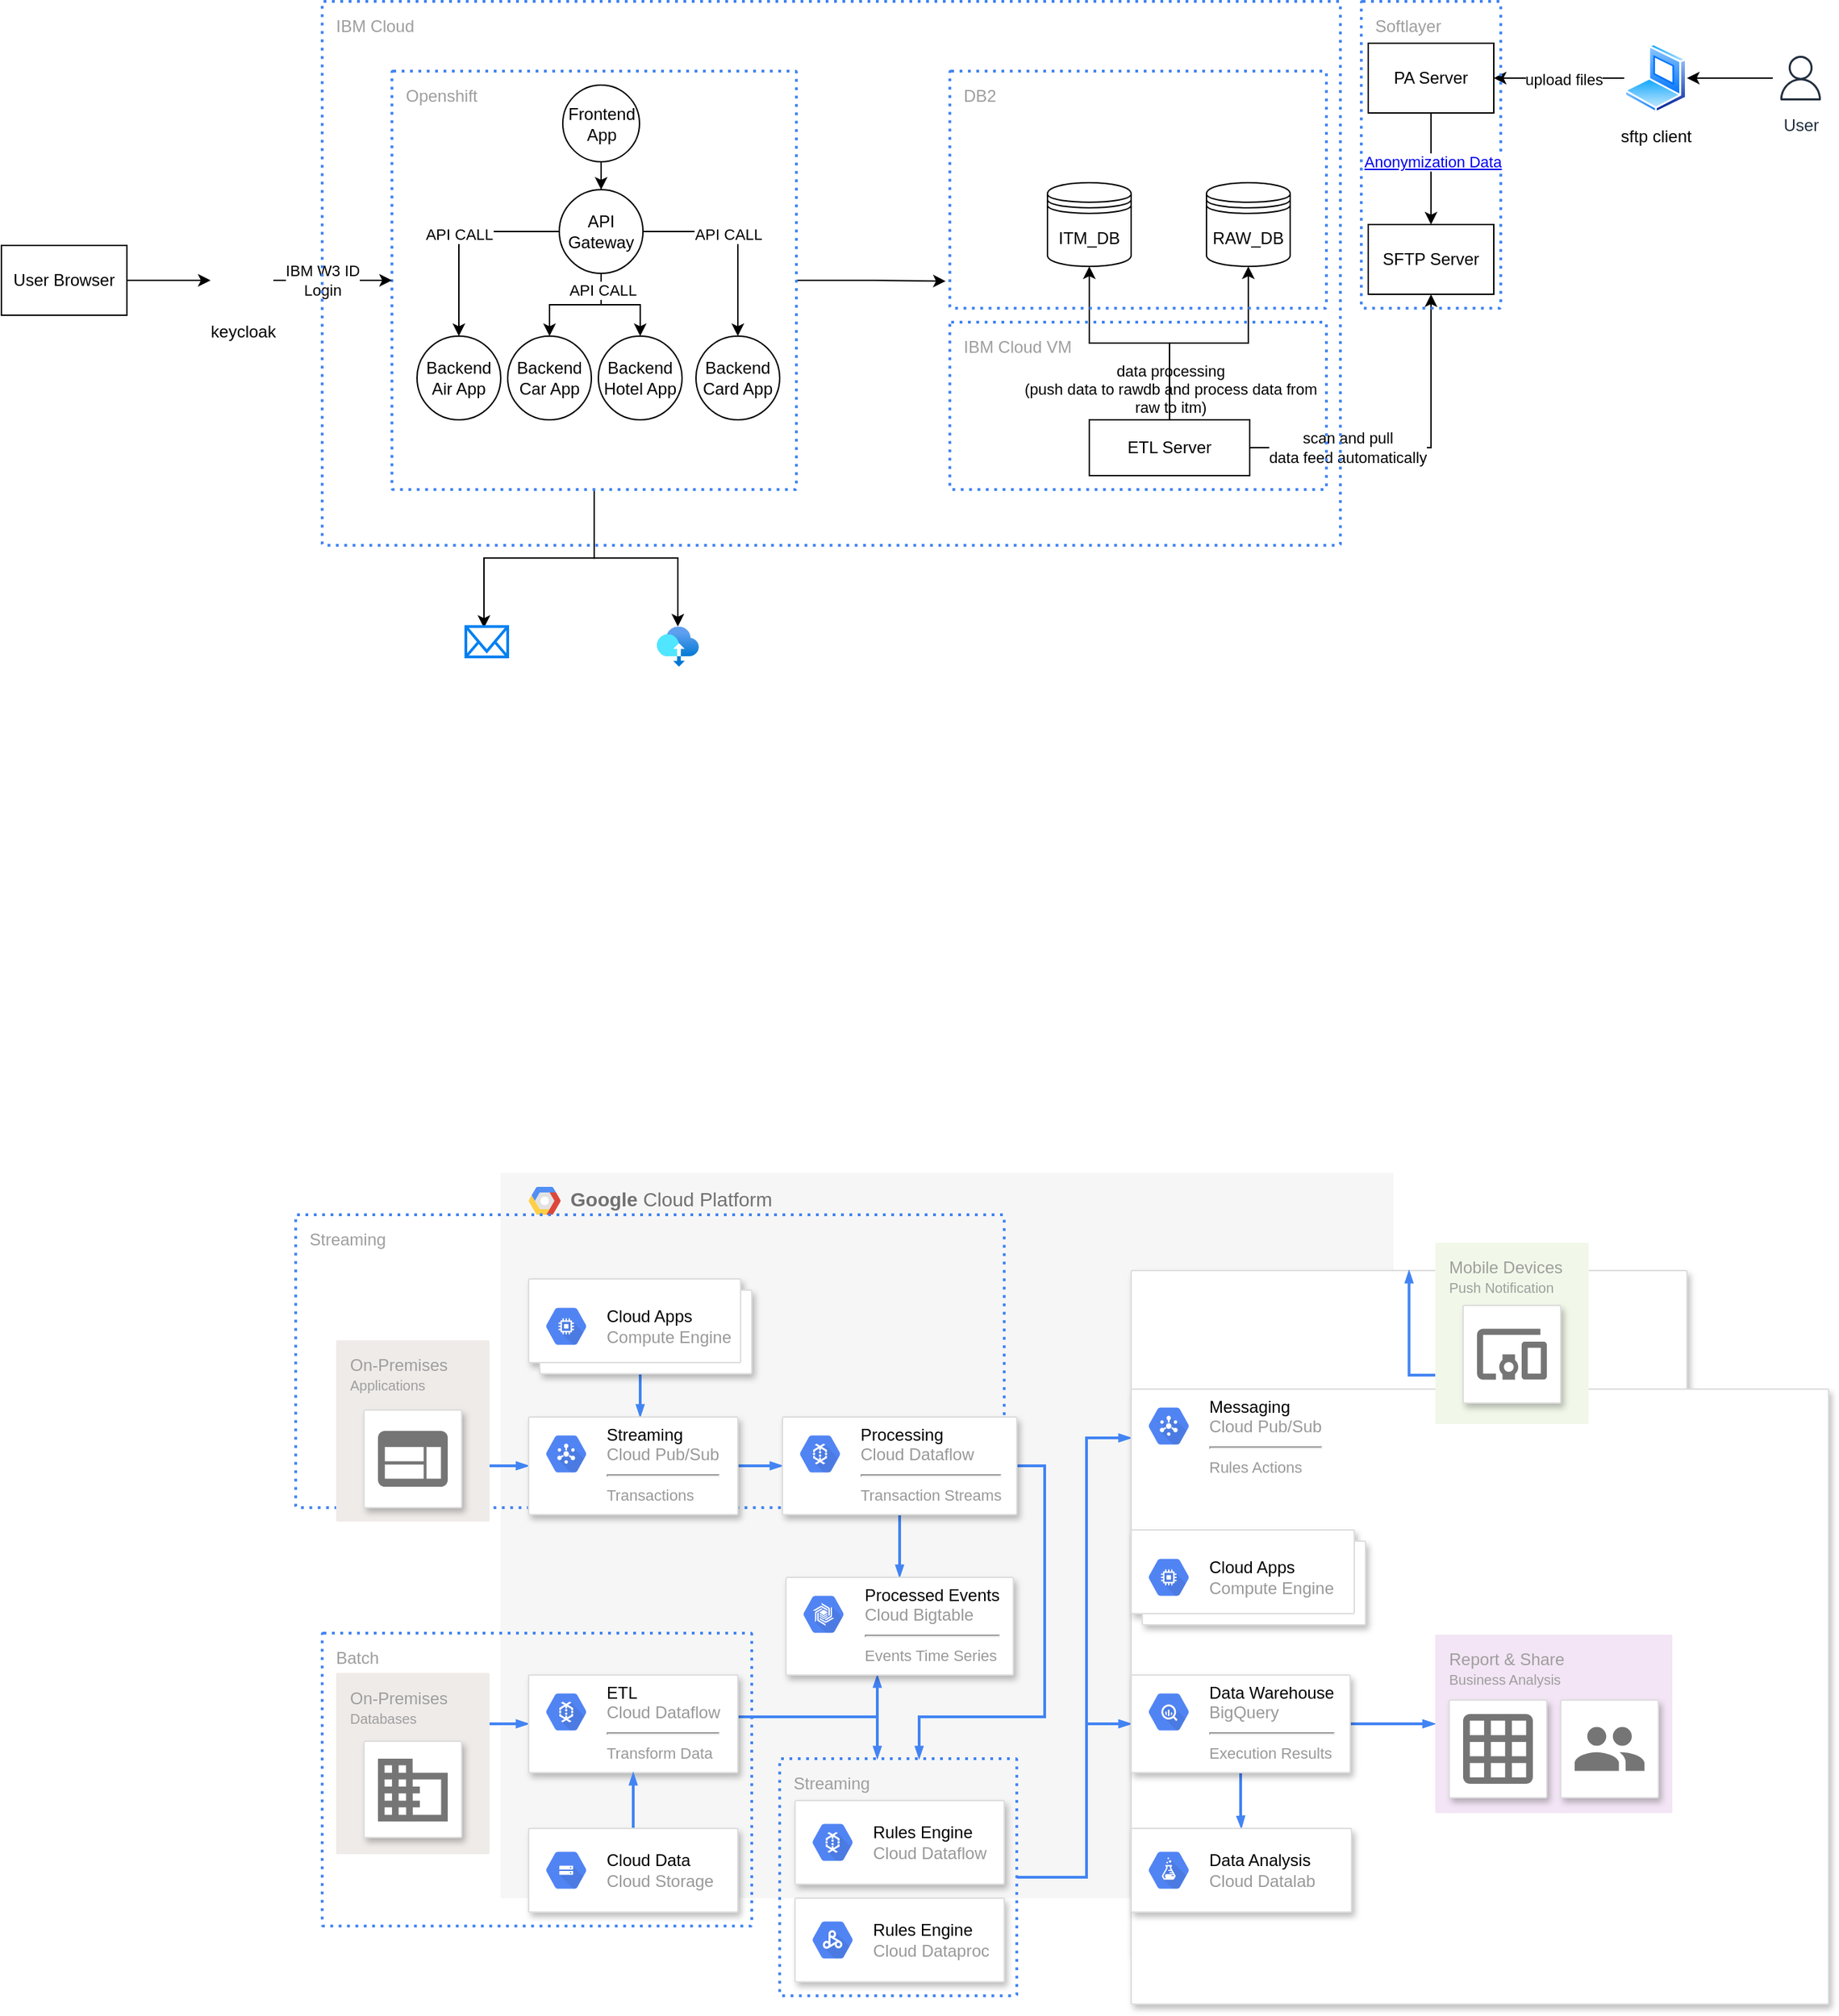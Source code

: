 <mxfile version="20.0.4" type="github" pages="3">
  <diagram id="46HZD863k6NMnnVQx-7p" name="Page-1">
    <mxGraphModel dx="2276" dy="1892" grid="1" gridSize="10" guides="1" tooltips="1" connect="1" arrows="1" fold="1" page="1" pageScale="1" pageWidth="850" pageHeight="1100" math="0" shadow="0">
      <root>
        <mxCell id="0" />
        <mxCell id="1" parent="0" />
        <mxCell id="x_Rzsfc4FZdm5byKSgcD-41" style="edgeStyle=orthogonalEdgeStyle;rounded=0;orthogonalLoop=1;jettySize=auto;html=1;" parent="1" source="0SiqDUemRAZ8RuKs0BlO-1" target="x_Rzsfc4FZdm5byKSgcD-40" edge="1">
          <mxGeometry relative="1" as="geometry" />
        </mxCell>
        <mxCell id="0SiqDUemRAZ8RuKs0BlO-1" value="User Browser" style="rounded=0;whiteSpace=wrap;html=1;shadow=0;" parent="1" vertex="1">
          <mxGeometry x="-180" y="135" width="90" height="50" as="geometry" />
        </mxCell>
        <mxCell id="0SiqDUemRAZ8RuKs0BlO-149" value="&lt;b&gt;Google &lt;/b&gt;Cloud Platform" style="fillColor=#F6F6F6;strokeColor=none;shadow=0;gradientColor=none;fontSize=14;align=left;spacing=10;fontColor=#717171;9E9E9E;verticalAlign=top;spacingTop=-4;fontStyle=0;spacingLeft=40;html=1;" parent="1" vertex="1">
          <mxGeometry x="178" y="800" width="640" height="520" as="geometry" />
        </mxCell>
        <mxCell id="0SiqDUemRAZ8RuKs0BlO-150" value="" style="shape=mxgraph.gcp2.google_cloud_platform;fillColor=#F6F6F6;strokeColor=none;shadow=0;gradientColor=none;" parent="0SiqDUemRAZ8RuKs0BlO-149" vertex="1">
          <mxGeometry width="23" height="20" relative="1" as="geometry">
            <mxPoint x="20" y="10" as="offset" />
          </mxGeometry>
        </mxCell>
        <mxCell id="0SiqDUemRAZ8RuKs0BlO-151" style="edgeStyle=orthogonalEdgeStyle;rounded=0;html=1;dashed=0;labelBackgroundColor=none;startArrow=none;startFill=0;startSize=4;endArrow=blockThin;endFill=1;endSize=4;strokeColor=#4284F3;strokeWidth=2;fontSize=12;" parent="1" source="0SiqDUemRAZ8RuKs0BlO-153" target="0SiqDUemRAZ8RuKs0BlO-198" edge="1">
          <mxGeometry relative="1" as="geometry">
            <Array as="points">
              <mxPoint x="598" y="1305" />
              <mxPoint x="598" y="1195" />
            </Array>
          </mxGeometry>
        </mxCell>
        <mxCell id="0SiqDUemRAZ8RuKs0BlO-152" style="edgeStyle=orthogonalEdgeStyle;rounded=0;html=1;dashed=0;labelBackgroundColor=none;startArrow=none;startFill=0;startSize=4;endArrow=blockThin;endFill=1;endSize=4;strokeColor=#4284F3;strokeWidth=2;fontSize=12;" parent="1" source="0SiqDUemRAZ8RuKs0BlO-153" target="0SiqDUemRAZ8RuKs0BlO-192" edge="1">
          <mxGeometry relative="1" as="geometry">
            <Array as="points">
              <mxPoint x="598" y="1305" />
              <mxPoint x="598" y="990" />
            </Array>
          </mxGeometry>
        </mxCell>
        <mxCell id="0SiqDUemRAZ8RuKs0BlO-153" value="Streaming" style="rounded=1;absoluteArcSize=1;arcSize=2;html=1;strokeColor=#4284F3;gradientColor=none;shadow=0;dashed=1;fontSize=12;fontColor=#9E9E9E;align=left;verticalAlign=top;spacing=10;spacingTop=-4;fillColor=none;dashPattern=1 2;strokeWidth=2;" parent="1" vertex="1">
          <mxGeometry x="378" y="1220" width="170" height="170" as="geometry" />
        </mxCell>
        <mxCell id="0SiqDUemRAZ8RuKs0BlO-154" value="Streaming" style="rounded=1;absoluteArcSize=1;arcSize=2;html=1;strokeColor=#4284F3;gradientColor=none;shadow=0;dashed=1;fontSize=12;fontColor=#9E9E9E;align=left;verticalAlign=top;spacing=10;spacingTop=-4;fillColor=none;dashPattern=1 2;strokeWidth=2;" parent="1" vertex="1">
          <mxGeometry x="31" y="830" width="508" height="210" as="geometry" />
        </mxCell>
        <mxCell id="0SiqDUemRAZ8RuKs0BlO-155" style="edgeStyle=orthogonalEdgeStyle;rounded=0;html=1;dashed=0;labelBackgroundColor=none;startArrow=none;startFill=0;startSize=4;endArrow=blockThin;endFill=1;endSize=4;strokeColor=#4284F3;strokeWidth=2;fontSize=12;" parent="1" source="0SiqDUemRAZ8RuKs0BlO-156" target="0SiqDUemRAZ8RuKs0BlO-168" edge="1">
          <mxGeometry relative="1" as="geometry">
            <Array as="points">
              <mxPoint x="184" y="1010" />
              <mxPoint x="184" y="1010" />
            </Array>
          </mxGeometry>
        </mxCell>
        <mxCell id="0SiqDUemRAZ8RuKs0BlO-156" value="On-Premises&lt;br&gt;&lt;font style=&quot;font-size: 10px&quot;&gt;Applications&lt;/font&gt;&lt;br&gt;" style="rounded=1;absoluteArcSize=1;arcSize=2;html=1;strokeColor=none;gradientColor=none;shadow=0;dashed=0;fontSize=12;fontColor=#9E9E9E;align=left;verticalAlign=top;spacing=10;spacingTop=-4;fillColor=#EFEBE9;" parent="1" vertex="1">
          <mxGeometry x="60" y="920" width="110" height="130" as="geometry" />
        </mxCell>
        <mxCell id="0SiqDUemRAZ8RuKs0BlO-157" value="" style="strokeColor=#dddddd;fillColor=#ffffff;shadow=1;strokeWidth=1;rounded=1;absoluteArcSize=1;arcSize=2;labelPosition=center;verticalLabelPosition=middle;align=center;verticalAlign=bottom;spacingLeft=0;fontColor=#999999;fontSize=12;whiteSpace=wrap;spacingBottom=2;html=1;" parent="1" vertex="1">
          <mxGeometry x="80" y="970" width="70" height="70" as="geometry" />
        </mxCell>
        <mxCell id="0SiqDUemRAZ8RuKs0BlO-158" value="" style="dashed=0;connectable=0;html=1;fillColor=#757575;strokeColor=none;shape=mxgraph.gcp2.application;part=1;" parent="0SiqDUemRAZ8RuKs0BlO-157" vertex="1">
          <mxGeometry x="0.5" width="50" height="40" relative="1" as="geometry">
            <mxPoint x="-25" y="15" as="offset" />
          </mxGeometry>
        </mxCell>
        <mxCell id="0SiqDUemRAZ8RuKs0BlO-159" value="Batch" style="rounded=1;absoluteArcSize=1;arcSize=2;html=1;strokeColor=#4284F3;gradientColor=none;shadow=0;dashed=1;fontSize=12;fontColor=#9E9E9E;align=left;verticalAlign=top;spacing=10;spacingTop=-4;fillColor=none;dashPattern=1 2;strokeWidth=2;" parent="1" vertex="1">
          <mxGeometry x="50" y="1130" width="308" height="210" as="geometry" />
        </mxCell>
        <mxCell id="0SiqDUemRAZ8RuKs0BlO-160" style="edgeStyle=orthogonalEdgeStyle;rounded=0;html=1;dashed=0;labelBackgroundColor=none;startArrow=none;startFill=0;startSize=4;endArrow=blockThin;endFill=1;endSize=4;strokeColor=#4284F3;strokeWidth=2;fontSize=12;" parent="1" source="0SiqDUemRAZ8RuKs0BlO-161" target="0SiqDUemRAZ8RuKs0BlO-176" edge="1">
          <mxGeometry relative="1" as="geometry">
            <Array as="points">
              <mxPoint x="178" y="1195" />
              <mxPoint x="178" y="1195" />
            </Array>
          </mxGeometry>
        </mxCell>
        <mxCell id="0SiqDUemRAZ8RuKs0BlO-161" value="On-Premises&lt;br&gt;&lt;font style=&quot;font-size: 10px&quot;&gt;Databases&lt;/font&gt;&lt;br&gt;" style="rounded=1;absoluteArcSize=1;arcSize=2;html=1;strokeColor=none;gradientColor=none;shadow=0;dashed=0;fontSize=12;fontColor=#9E9E9E;align=left;verticalAlign=top;spacing=10;spacingTop=-4;fillColor=#EFEBE9;" parent="1" vertex="1">
          <mxGeometry x="60" y="1158.5" width="110" height="130" as="geometry" />
        </mxCell>
        <mxCell id="0SiqDUemRAZ8RuKs0BlO-162" value="" style="strokeColor=#dddddd;fillColor=#ffffff;shadow=1;strokeWidth=1;rounded=1;absoluteArcSize=1;arcSize=2;labelPosition=center;verticalLabelPosition=middle;align=center;verticalAlign=bottom;spacingLeft=0;fontColor=#999999;fontSize=12;whiteSpace=wrap;spacingBottom=2;html=1;" parent="1" vertex="1">
          <mxGeometry x="80" y="1207.5" width="70" height="69" as="geometry" />
        </mxCell>
        <mxCell id="0SiqDUemRAZ8RuKs0BlO-163" value="" style="dashed=0;connectable=0;html=1;fillColor=#757575;strokeColor=none;shape=mxgraph.gcp2.database;part=1;" parent="0SiqDUemRAZ8RuKs0BlO-162" vertex="1">
          <mxGeometry x="0.5" width="50" height="45" relative="1" as="geometry">
            <mxPoint x="-25" y="12.5" as="offset" />
          </mxGeometry>
        </mxCell>
        <mxCell id="0SiqDUemRAZ8RuKs0BlO-164" style="edgeStyle=orthogonalEdgeStyle;rounded=0;html=1;dashed=0;labelBackgroundColor=none;startArrow=none;startFill=0;startSize=4;endArrow=blockThin;endFill=1;endSize=4;strokeColor=#4284F3;strokeWidth=2;fontSize=12;" parent="1" source="0SiqDUemRAZ8RuKs0BlO-165" target="0SiqDUemRAZ8RuKs0BlO-168" edge="1">
          <mxGeometry relative="1" as="geometry">
            <Array as="points">
              <mxPoint x="278" y="970" />
              <mxPoint x="278" y="970" />
            </Array>
          </mxGeometry>
        </mxCell>
        <mxCell id="0SiqDUemRAZ8RuKs0BlO-165" value="" style="shape=mxgraph.gcp2.doubleRect;strokeColor=#dddddd;fillColor=#ffffff;shadow=1;strokeWidth=1;fontSize=12;fontColor=#9E9E9E;align=center;html=1;" parent="1" vertex="1">
          <mxGeometry x="198" y="876" width="160" height="68" as="geometry" />
        </mxCell>
        <mxCell id="0SiqDUemRAZ8RuKs0BlO-166" value="&lt;font color=&quot;#000000&quot;&gt;Cloud Apps&lt;/font&gt;&lt;br&gt;Compute Engine" style="dashed=0;connectable=0;html=1;fillColor=#5184F3;strokeColor=none;shape=mxgraph.gcp2.hexIcon;prIcon=compute_engine;part=1;labelPosition=right;verticalLabelPosition=middle;align=left;verticalAlign=middle;spacingLeft=5;fontColor=#999999;fontSize=12;" parent="0SiqDUemRAZ8RuKs0BlO-165" vertex="1">
          <mxGeometry y="0.5" width="44" height="39" relative="1" as="geometry">
            <mxPoint x="5" y="-19.5" as="offset" />
          </mxGeometry>
        </mxCell>
        <mxCell id="0SiqDUemRAZ8RuKs0BlO-167" style="edgeStyle=orthogonalEdgeStyle;rounded=0;html=1;dashed=0;labelBackgroundColor=none;startArrow=none;startFill=0;startSize=4;endArrow=blockThin;endFill=1;endSize=4;strokeColor=#4284F3;strokeWidth=2;fontSize=12;" parent="1" source="0SiqDUemRAZ8RuKs0BlO-168" target="0SiqDUemRAZ8RuKs0BlO-172" edge="1">
          <mxGeometry relative="1" as="geometry" />
        </mxCell>
        <mxCell id="0SiqDUemRAZ8RuKs0BlO-168" value="" style="strokeColor=#dddddd;fillColor=#ffffff;shadow=1;strokeWidth=1;rounded=1;absoluteArcSize=1;arcSize=2;fontSize=12;fontColor=#9E9E9E;align=center;html=1;" parent="1" vertex="1">
          <mxGeometry x="198" y="975" width="150" height="70" as="geometry" />
        </mxCell>
        <mxCell id="0SiqDUemRAZ8RuKs0BlO-169" value="&lt;font color=&quot;#000000&quot;&gt;Streaming&lt;/font&gt;&lt;br&gt;Cloud Pub/Sub&lt;hr&gt;&lt;font style=&quot;font-size: 11px&quot;&gt;Transactions&lt;/font&gt;" style="dashed=0;connectable=0;html=1;fillColor=#5184F3;strokeColor=none;shape=mxgraph.gcp2.hexIcon;prIcon=cloud_pubsub;part=1;labelPosition=right;verticalLabelPosition=middle;align=left;verticalAlign=top;spacingLeft=5;fontColor=#999999;fontSize=12;spacingTop=-8;" parent="0SiqDUemRAZ8RuKs0BlO-168" vertex="1">
          <mxGeometry width="44" height="39" relative="1" as="geometry">
            <mxPoint x="5" y="7" as="offset" />
          </mxGeometry>
        </mxCell>
        <mxCell id="0SiqDUemRAZ8RuKs0BlO-170" style="edgeStyle=orthogonalEdgeStyle;rounded=0;html=1;exitX=0.5;exitY=1;dashed=0;labelBackgroundColor=none;startArrow=none;startFill=0;startSize=4;endArrow=blockThin;endFill=1;endSize=4;strokeColor=#4284F3;strokeWidth=2;fontSize=12;" parent="1" source="0SiqDUemRAZ8RuKs0BlO-172" target="0SiqDUemRAZ8RuKs0BlO-181" edge="1">
          <mxGeometry relative="1" as="geometry" />
        </mxCell>
        <mxCell id="0SiqDUemRAZ8RuKs0BlO-171" style="edgeStyle=orthogonalEdgeStyle;rounded=0;html=1;dashed=0;labelBackgroundColor=none;startArrow=none;startFill=0;startSize=4;endArrow=blockThin;endFill=1;endSize=4;strokeColor=#4284F3;strokeWidth=2;fontSize=12;" parent="1" source="0SiqDUemRAZ8RuKs0BlO-172" target="0SiqDUemRAZ8RuKs0BlO-153" edge="1">
          <mxGeometry relative="1" as="geometry">
            <Array as="points">
              <mxPoint x="568" y="1010" />
              <mxPoint x="568" y="1190" />
              <mxPoint x="478" y="1190" />
            </Array>
          </mxGeometry>
        </mxCell>
        <mxCell id="0SiqDUemRAZ8RuKs0BlO-172" value="" style="strokeColor=#dddddd;fillColor=#ffffff;shadow=1;strokeWidth=1;rounded=1;absoluteArcSize=1;arcSize=2;fontSize=12;fontColor=#9E9E9E;align=center;html=1;" parent="1" vertex="1">
          <mxGeometry x="380" y="975" width="168" height="70" as="geometry" />
        </mxCell>
        <mxCell id="0SiqDUemRAZ8RuKs0BlO-173" value="&lt;font color=&quot;#000000&quot;&gt;Processing&lt;/font&gt;&lt;br&gt;Cloud Dataflow&lt;hr&gt;&lt;font style=&quot;font-size: 11px&quot;&gt;Transaction Streams&lt;/font&gt;" style="dashed=0;connectable=0;html=1;fillColor=#5184F3;strokeColor=none;shape=mxgraph.gcp2.hexIcon;prIcon=cloud_dataflow;part=1;labelPosition=right;verticalLabelPosition=middle;align=left;verticalAlign=top;spacingLeft=5;fontColor=#999999;fontSize=12;spacingTop=-8;" parent="0SiqDUemRAZ8RuKs0BlO-172" vertex="1">
          <mxGeometry width="44" height="39" relative="1" as="geometry">
            <mxPoint x="5" y="7" as="offset" />
          </mxGeometry>
        </mxCell>
        <mxCell id="0SiqDUemRAZ8RuKs0BlO-174" style="edgeStyle=orthogonalEdgeStyle;rounded=0;html=1;dashed=0;labelBackgroundColor=none;startArrow=none;startFill=0;startSize=4;endArrow=blockThin;endFill=1;endSize=4;strokeColor=#4284F3;strokeWidth=2;fontSize=12;" parent="1" source="0SiqDUemRAZ8RuKs0BlO-176" target="0SiqDUemRAZ8RuKs0BlO-153" edge="1">
          <mxGeometry relative="1" as="geometry">
            <Array as="points">
              <mxPoint x="448" y="1190" />
            </Array>
          </mxGeometry>
        </mxCell>
        <mxCell id="0SiqDUemRAZ8RuKs0BlO-175" style="edgeStyle=orthogonalEdgeStyle;rounded=0;html=1;dashed=0;labelBackgroundColor=none;startArrow=none;startFill=0;startSize=4;endArrow=blockThin;endFill=1;endSize=4;strokeColor=#4284F3;strokeWidth=2;fontSize=12;" parent="1" source="0SiqDUemRAZ8RuKs0BlO-176" target="0SiqDUemRAZ8RuKs0BlO-181" edge="1">
          <mxGeometry relative="1" as="geometry">
            <Array as="points">
              <mxPoint x="448" y="1190" />
            </Array>
          </mxGeometry>
        </mxCell>
        <mxCell id="0SiqDUemRAZ8RuKs0BlO-176" value="" style="strokeColor=#dddddd;fillColor=#ffffff;shadow=1;strokeWidth=1;rounded=1;absoluteArcSize=1;arcSize=2;fontSize=12;fontColor=#9E9E9E;align=center;html=1;" parent="1" vertex="1">
          <mxGeometry x="198" y="1160" width="150" height="70" as="geometry" />
        </mxCell>
        <mxCell id="0SiqDUemRAZ8RuKs0BlO-177" value="&lt;font color=&quot;#000000&quot;&gt;ETL&lt;/font&gt;&lt;br&gt;Cloud Dataflow&lt;hr&gt;&lt;font style=&quot;font-size: 11px&quot;&gt;Transform Data&lt;/font&gt;" style="dashed=0;connectable=0;html=1;fillColor=#5184F3;strokeColor=none;shape=mxgraph.gcp2.hexIcon;prIcon=cloud_dataflow;part=1;labelPosition=right;verticalLabelPosition=middle;align=left;verticalAlign=top;spacingLeft=5;fontColor=#999999;fontSize=12;spacingTop=-8;" parent="0SiqDUemRAZ8RuKs0BlO-176" vertex="1">
          <mxGeometry width="44" height="39" relative="1" as="geometry">
            <mxPoint x="5" y="7" as="offset" />
          </mxGeometry>
        </mxCell>
        <mxCell id="0SiqDUemRAZ8RuKs0BlO-178" style="edgeStyle=orthogonalEdgeStyle;rounded=0;html=1;exitX=0.5;exitY=0;dashed=0;labelBackgroundColor=none;startArrow=none;startFill=0;startSize=4;endArrow=blockThin;endFill=1;endSize=4;strokeColor=#4284F3;strokeWidth=2;fontSize=12;" parent="1" source="0SiqDUemRAZ8RuKs0BlO-179" target="0SiqDUemRAZ8RuKs0BlO-176" edge="1">
          <mxGeometry relative="1" as="geometry" />
        </mxCell>
        <mxCell id="0SiqDUemRAZ8RuKs0BlO-179" value="" style="strokeColor=#dddddd;fillColor=#ffffff;shadow=1;strokeWidth=1;rounded=1;absoluteArcSize=1;arcSize=2;fontSize=12;fontColor=#9E9E9E;align=center;html=1;" parent="1" vertex="1">
          <mxGeometry x="198" y="1270" width="150" height="60" as="geometry" />
        </mxCell>
        <mxCell id="0SiqDUemRAZ8RuKs0BlO-180" value="&lt;font color=&quot;#000000&quot;&gt;Cloud Data&lt;/font&gt;&lt;br&gt;Cloud Storage" style="dashed=0;connectable=0;html=1;fillColor=#5184F3;strokeColor=none;shape=mxgraph.gcp2.hexIcon;prIcon=cloud_storage;part=1;labelPosition=right;verticalLabelPosition=middle;align=left;verticalAlign=middle;spacingLeft=5;fontColor=#999999;fontSize=12;" parent="0SiqDUemRAZ8RuKs0BlO-179" vertex="1">
          <mxGeometry y="0.5" width="44" height="39" relative="1" as="geometry">
            <mxPoint x="5" y="-19.5" as="offset" />
          </mxGeometry>
        </mxCell>
        <mxCell id="0SiqDUemRAZ8RuKs0BlO-181" value="" style="strokeColor=#dddddd;fillColor=#ffffff;shadow=1;strokeWidth=1;rounded=1;absoluteArcSize=1;arcSize=2;fontSize=12;fontColor=#9E9E9E;align=center;html=1;" parent="1" vertex="1">
          <mxGeometry x="382.5" y="1090" width="163" height="70" as="geometry" />
        </mxCell>
        <mxCell id="0SiqDUemRAZ8RuKs0BlO-182" value="&lt;font color=&quot;#000000&quot;&gt;Processed Events&lt;/font&gt;&lt;br&gt;Cloud Bigtable&lt;hr&gt;&lt;font style=&quot;font-size: 11px&quot;&gt;Events Time Series&lt;/font&gt;" style="dashed=0;connectable=0;html=1;fillColor=#5184F3;strokeColor=none;shape=mxgraph.gcp2.hexIcon;prIcon=cloud_bigtable;part=1;labelPosition=right;verticalLabelPosition=middle;align=left;verticalAlign=top;spacingLeft=5;fontColor=#999999;fontSize=12;spacingTop=-8;" parent="0SiqDUemRAZ8RuKs0BlO-181" vertex="1">
          <mxGeometry width="44" height="39" relative="1" as="geometry">
            <mxPoint x="5" y="7" as="offset" />
          </mxGeometry>
        </mxCell>
        <mxCell id="0SiqDUemRAZ8RuKs0BlO-183" value="" style="strokeColor=#dddddd;fillColor=#ffffff;shadow=1;strokeWidth=1;rounded=1;absoluteArcSize=1;arcSize=2;fontSize=12;fontColor=#9E9E9E;align=center;html=1;" parent="1" vertex="1">
          <mxGeometry x="389" y="1250" width="150" height="60" as="geometry" />
        </mxCell>
        <mxCell id="0SiqDUemRAZ8RuKs0BlO-184" value="&lt;font color=&quot;#000000&quot;&gt;Rules Engine&lt;/font&gt;&lt;br&gt;Cloud Dataflow" style="dashed=0;connectable=0;html=1;fillColor=#5184F3;strokeColor=none;shape=mxgraph.gcp2.hexIcon;prIcon=cloud_dataflow;part=1;labelPosition=right;verticalLabelPosition=middle;align=left;verticalAlign=middle;spacingLeft=5;fontColor=#999999;fontSize=12;" parent="0SiqDUemRAZ8RuKs0BlO-183" vertex="1">
          <mxGeometry y="0.5" width="44" height="39" relative="1" as="geometry">
            <mxPoint x="5" y="-19.5" as="offset" />
          </mxGeometry>
        </mxCell>
        <mxCell id="0SiqDUemRAZ8RuKs0BlO-185" value="" style="strokeColor=#dddddd;fillColor=#ffffff;shadow=1;strokeWidth=1;rounded=1;absoluteArcSize=1;arcSize=2;fontSize=12;fontColor=#9E9E9E;align=center;html=1;" parent="1" vertex="1">
          <mxGeometry x="389" y="1320" width="150" height="60" as="geometry" />
        </mxCell>
        <mxCell id="0SiqDUemRAZ8RuKs0BlO-186" value="&lt;font color=&quot;#000000&quot;&gt;Rules Engine&lt;/font&gt;&lt;br&gt;Cloud Dataproc" style="dashed=0;connectable=0;html=1;fillColor=#5184F3;strokeColor=none;shape=mxgraph.gcp2.hexIcon;prIcon=cloud_dataproc;part=1;labelPosition=right;verticalLabelPosition=middle;align=left;verticalAlign=middle;spacingLeft=5;fontColor=#999999;fontSize=12;" parent="0SiqDUemRAZ8RuKs0BlO-185" vertex="1">
          <mxGeometry y="0.5" width="44" height="39" relative="1" as="geometry">
            <mxPoint x="5" y="-19.5" as="offset" />
          </mxGeometry>
        </mxCell>
        <mxCell id="0SiqDUemRAZ8RuKs0BlO-187" style="edgeStyle=orthogonalEdgeStyle;rounded=0;html=1;dashed=0;labelBackgroundColor=none;startArrow=none;startFill=0;startSize=4;endArrow=blockThin;endFill=1;endSize=4;strokeColor=#4284F3;strokeWidth=2;fontSize=12;" parent="1" source="0SiqDUemRAZ8RuKs0BlO-188" target="0SiqDUemRAZ8RuKs0BlO-202" edge="1">
          <mxGeometry relative="1" as="geometry">
            <Array as="points">
              <mxPoint x="838" y="900" />
              <mxPoint x="838" y="900" />
            </Array>
          </mxGeometry>
        </mxCell>
        <mxCell id="0SiqDUemRAZ8RuKs0BlO-188" value="" style="strokeColor=#dddddd;fillColor=#ffffff;shadow=1;strokeWidth=1;rounded=1;absoluteArcSize=1;arcSize=2;fontSize=12;fontColor=#9E9E9E;align=center;html=1;" parent="1" vertex="1">
          <mxGeometry x="630" y="870" width="398.5" height="490" as="geometry" />
        </mxCell>
        <mxCell id="0SiqDUemRAZ8RuKs0BlO-189" value="&lt;font color=&quot;#000000&quot;&gt;Push to Devices&lt;/font&gt;&lt;br&gt;App Engine" style="dashed=0;connectable=0;html=1;fillColor=#5184F3;strokeColor=none;shape=mxgraph.gcp2.hexIcon;prIcon=app_engine;part=1;labelPosition=right;verticalLabelPosition=middle;align=left;verticalAlign=middle;spacingLeft=5;fontColor=#999999;fontSize=12;" parent="0SiqDUemRAZ8RuKs0BlO-188" vertex="1">
          <mxGeometry y="0.5" width="44" height="39" relative="1" as="geometry">
            <mxPoint x="5" y="-19.5" as="offset" />
          </mxGeometry>
        </mxCell>
        <mxCell id="0SiqDUemRAZ8RuKs0BlO-190" style="edgeStyle=orthogonalEdgeStyle;rounded=0;html=1;dashed=0;labelBackgroundColor=none;startArrow=none;startFill=0;startSize=4;endArrow=blockThin;endFill=1;endSize=4;strokeColor=#4284F3;strokeWidth=2;fontSize=12;" parent="1" source="0SiqDUemRAZ8RuKs0BlO-192" target="0SiqDUemRAZ8RuKs0BlO-188" edge="1">
          <mxGeometry relative="1" as="geometry" />
        </mxCell>
        <mxCell id="0SiqDUemRAZ8RuKs0BlO-191" style="edgeStyle=orthogonalEdgeStyle;rounded=0;html=1;dashed=0;labelBackgroundColor=none;startArrow=none;startFill=0;startSize=4;endArrow=blockThin;endFill=1;endSize=4;strokeColor=#4284F3;strokeWidth=2;fontSize=12;" parent="1" source="0SiqDUemRAZ8RuKs0BlO-192" target="0SiqDUemRAZ8RuKs0BlO-194" edge="1">
          <mxGeometry relative="1" as="geometry">
            <Array as="points">
              <mxPoint x="709" y="1050" />
              <mxPoint x="709" y="1050" />
            </Array>
          </mxGeometry>
        </mxCell>
        <mxCell id="0SiqDUemRAZ8RuKs0BlO-192" value="" style="strokeColor=#dddddd;fillColor=#ffffff;shadow=1;strokeWidth=1;rounded=1;absoluteArcSize=1;arcSize=2;fontSize=12;fontColor=#9E9E9E;align=center;html=1;" parent="1" vertex="1">
          <mxGeometry x="630" y="955" width="500" height="441" as="geometry" />
        </mxCell>
        <mxCell id="0SiqDUemRAZ8RuKs0BlO-193" value="&lt;font color=&quot;#000000&quot;&gt;Messaging&lt;/font&gt;&lt;br&gt;Cloud Pub/Sub&lt;hr&gt;&lt;font style=&quot;font-size: 11px&quot;&gt;Rules Actions&lt;/font&gt;" style="dashed=0;connectable=0;html=1;fillColor=#5184F3;strokeColor=none;shape=mxgraph.gcp2.hexIcon;prIcon=cloud_pubsub;part=1;labelPosition=right;verticalLabelPosition=middle;align=left;verticalAlign=top;spacingLeft=5;fontColor=#999999;fontSize=12;spacingTop=-8;" parent="0SiqDUemRAZ8RuKs0BlO-192" vertex="1">
          <mxGeometry width="44" height="39" relative="1" as="geometry">
            <mxPoint x="5" y="7" as="offset" />
          </mxGeometry>
        </mxCell>
        <mxCell id="0SiqDUemRAZ8RuKs0BlO-194" value="" style="shape=mxgraph.gcp2.doubleRect;strokeColor=#dddddd;fillColor=#ffffff;shadow=1;strokeWidth=1;fontSize=12;fontColor=#9E9E9E;align=center;html=1;" parent="1" vertex="1">
          <mxGeometry x="630" y="1056" width="168" height="68" as="geometry" />
        </mxCell>
        <mxCell id="0SiqDUemRAZ8RuKs0BlO-195" value="&lt;font color=&quot;#000000&quot;&gt;Cloud Apps&lt;/font&gt;&lt;br&gt;Compute Engine" style="dashed=0;connectable=0;html=1;fillColor=#5184F3;strokeColor=none;shape=mxgraph.gcp2.hexIcon;prIcon=compute_engine;part=1;labelPosition=right;verticalLabelPosition=middle;align=left;verticalAlign=middle;spacingLeft=5;fontColor=#999999;fontSize=12;" parent="0SiqDUemRAZ8RuKs0BlO-194" vertex="1">
          <mxGeometry y="0.5" width="44" height="39" relative="1" as="geometry">
            <mxPoint x="5" y="-19.5" as="offset" />
          </mxGeometry>
        </mxCell>
        <mxCell id="0SiqDUemRAZ8RuKs0BlO-196" style="edgeStyle=orthogonalEdgeStyle;rounded=0;html=1;dashed=0;labelBackgroundColor=none;startArrow=none;startFill=0;startSize=4;endArrow=blockThin;endFill=1;endSize=4;strokeColor=#4284F3;strokeWidth=2;fontSize=12;" parent="1" source="0SiqDUemRAZ8RuKs0BlO-198" target="0SiqDUemRAZ8RuKs0BlO-205" edge="1">
          <mxGeometry relative="1" as="geometry" />
        </mxCell>
        <mxCell id="0SiqDUemRAZ8RuKs0BlO-197" style="edgeStyle=orthogonalEdgeStyle;rounded=0;html=1;dashed=0;labelBackgroundColor=none;startArrow=none;startFill=0;startSize=4;endArrow=blockThin;endFill=1;endSize=4;strokeColor=#4284F3;strokeWidth=2;fontSize=12;" parent="1" source="0SiqDUemRAZ8RuKs0BlO-198" target="0SiqDUemRAZ8RuKs0BlO-200" edge="1">
          <mxGeometry relative="1" as="geometry">
            <Array as="points">
              <mxPoint x="709" y="1260" />
              <mxPoint x="709" y="1260" />
            </Array>
          </mxGeometry>
        </mxCell>
        <mxCell id="0SiqDUemRAZ8RuKs0BlO-198" value="" style="strokeColor=#dddddd;fillColor=#ffffff;shadow=1;strokeWidth=1;rounded=1;absoluteArcSize=1;arcSize=2;fontSize=12;fontColor=#9E9E9E;align=center;html=1;" parent="1" vertex="1">
          <mxGeometry x="630" y="1160" width="157" height="70" as="geometry" />
        </mxCell>
        <mxCell id="0SiqDUemRAZ8RuKs0BlO-199" value="&lt;font color=&quot;#000000&quot;&gt;Data Warehouse&lt;/font&gt;&lt;br&gt;BigQuery&lt;hr&gt;&lt;font style=&quot;font-size: 11px&quot;&gt;Execution Results&lt;/font&gt;" style="dashed=0;connectable=0;html=1;fillColor=#5184F3;strokeColor=none;shape=mxgraph.gcp2.hexIcon;prIcon=bigquery;part=1;labelPosition=right;verticalLabelPosition=middle;align=left;verticalAlign=top;spacingLeft=5;fontColor=#999999;fontSize=12;spacingTop=-8;" parent="0SiqDUemRAZ8RuKs0BlO-198" vertex="1">
          <mxGeometry width="44" height="39" relative="1" as="geometry">
            <mxPoint x="5" y="7" as="offset" />
          </mxGeometry>
        </mxCell>
        <mxCell id="0SiqDUemRAZ8RuKs0BlO-200" value="" style="strokeColor=#dddddd;fillColor=#ffffff;shadow=1;strokeWidth=1;rounded=1;absoluteArcSize=1;arcSize=2;fontSize=12;fontColor=#9E9E9E;align=center;html=1;" parent="1" vertex="1">
          <mxGeometry x="630" y="1270" width="158" height="60" as="geometry" />
        </mxCell>
        <mxCell id="0SiqDUemRAZ8RuKs0BlO-201" value="&lt;font color=&quot;#000000&quot;&gt;Data Analysis&lt;/font&gt;&lt;br&gt;Cloud Datalab" style="dashed=0;connectable=0;html=1;fillColor=#5184F3;strokeColor=none;shape=mxgraph.gcp2.hexIcon;prIcon=cloud_datalab;part=1;labelPosition=right;verticalLabelPosition=middle;align=left;verticalAlign=middle;spacingLeft=5;fontColor=#999999;fontSize=12;" parent="0SiqDUemRAZ8RuKs0BlO-200" vertex="1">
          <mxGeometry y="0.5" width="44" height="39" relative="1" as="geometry">
            <mxPoint x="5" y="-19.5" as="offset" />
          </mxGeometry>
        </mxCell>
        <mxCell id="0SiqDUemRAZ8RuKs0BlO-202" value="Mobile Devices&lt;br&gt;&lt;font style=&quot;font-size: 10px&quot;&gt;Push Notification&lt;/font&gt;&lt;br&gt;" style="rounded=1;absoluteArcSize=1;arcSize=2;html=1;strokeColor=none;gradientColor=none;shadow=0;dashed=0;fontSize=12;fontColor=#9E9E9E;align=left;verticalAlign=top;spacing=10;spacingTop=-4;fillColor=#F1F8E9;" parent="1" vertex="1">
          <mxGeometry x="848" y="850" width="110" height="130" as="geometry" />
        </mxCell>
        <mxCell id="0SiqDUemRAZ8RuKs0BlO-203" value="" style="strokeColor=#dddddd;fillColor=#ffffff;shadow=1;strokeWidth=1;rounded=1;absoluteArcSize=1;arcSize=2;labelPosition=center;verticalLabelPosition=middle;align=center;verticalAlign=bottom;spacingLeft=0;fontColor=#999999;fontSize=12;whiteSpace=wrap;spacingBottom=2;html=1;" parent="1" vertex="1">
          <mxGeometry x="868" y="895" width="70" height="70" as="geometry" />
        </mxCell>
        <mxCell id="0SiqDUemRAZ8RuKs0BlO-204" value="" style="dashed=0;connectable=0;html=1;fillColor=#757575;strokeColor=none;shape=mxgraph.gcp2.mobile_devices;part=1;" parent="0SiqDUemRAZ8RuKs0BlO-203" vertex="1">
          <mxGeometry x="0.5" width="50" height="36.5" relative="1" as="geometry">
            <mxPoint x="-25" y="16.75" as="offset" />
          </mxGeometry>
        </mxCell>
        <mxCell id="0SiqDUemRAZ8RuKs0BlO-205" value="Report &amp;amp; Share&lt;br&gt;&lt;font style=&quot;font-size: 10px&quot;&gt;Business Analysis&lt;/font&gt;&lt;br&gt;" style="rounded=1;absoluteArcSize=1;arcSize=2;html=1;strokeColor=none;gradientColor=none;shadow=0;dashed=0;fontSize=12;fontColor=#9E9E9E;align=left;verticalAlign=top;spacing=10;spacingTop=-4;fillColor=#F3E5F5;" parent="1" vertex="1">
          <mxGeometry x="848" y="1131" width="170" height="128" as="geometry" />
        </mxCell>
        <mxCell id="0SiqDUemRAZ8RuKs0BlO-206" value="" style="strokeColor=#dddddd;fillColor=#ffffff;shadow=1;strokeWidth=1;rounded=1;absoluteArcSize=1;arcSize=2;labelPosition=center;verticalLabelPosition=middle;align=center;verticalAlign=bottom;spacingLeft=0;fontColor=#999999;fontSize=12;whiteSpace=wrap;spacingBottom=2;html=1;" parent="1" vertex="1">
          <mxGeometry x="858" y="1178" width="70" height="70" as="geometry" />
        </mxCell>
        <mxCell id="0SiqDUemRAZ8RuKs0BlO-207" value="" style="dashed=0;connectable=0;html=1;fillColor=#757575;strokeColor=none;shape=mxgraph.gcp2.report;part=1;" parent="0SiqDUemRAZ8RuKs0BlO-206" vertex="1">
          <mxGeometry x="0.5" width="50" height="50" relative="1" as="geometry">
            <mxPoint x="-25" y="10" as="offset" />
          </mxGeometry>
        </mxCell>
        <mxCell id="0SiqDUemRAZ8RuKs0BlO-208" value="" style="strokeColor=#dddddd;fillColor=#ffffff;shadow=1;strokeWidth=1;rounded=1;absoluteArcSize=1;arcSize=2;labelPosition=center;verticalLabelPosition=middle;align=center;verticalAlign=bottom;spacingLeft=0;fontColor=#999999;fontSize=12;whiteSpace=wrap;spacingBottom=2;html=1;" parent="1" vertex="1">
          <mxGeometry x="938" y="1178" width="70" height="70" as="geometry" />
        </mxCell>
        <mxCell id="0SiqDUemRAZ8RuKs0BlO-209" value="" style="dashed=0;connectable=0;html=1;fillColor=#757575;strokeColor=none;shape=mxgraph.gcp2.users;part=1;" parent="0SiqDUemRAZ8RuKs0BlO-208" vertex="1">
          <mxGeometry x="0.5" width="50" height="31.5" relative="1" as="geometry">
            <mxPoint x="-25" y="19.25" as="offset" />
          </mxGeometry>
        </mxCell>
        <mxCell id="x_Rzsfc4FZdm5byKSgcD-58" style="edgeStyle=orthogonalEdgeStyle;rounded=0;orthogonalLoop=1;jettySize=auto;html=1;" parent="1" source="0SiqDUemRAZ8RuKs0BlO-210" target="x_Rzsfc4FZdm5byKSgcD-43" edge="1">
          <mxGeometry relative="1" as="geometry" />
        </mxCell>
        <mxCell id="0SiqDUemRAZ8RuKs0BlO-210" value="Frontend App" style="ellipse;whiteSpace=wrap;html=1;aspect=fixed;shadow=0;" parent="1" vertex="1">
          <mxGeometry x="222.5" y="20" width="55" height="55" as="geometry" />
        </mxCell>
        <mxCell id="0SiqDUemRAZ8RuKs0BlO-218" value="Backend Air App" style="ellipse;whiteSpace=wrap;html=1;aspect=fixed;shadow=0;" parent="1" vertex="1">
          <mxGeometry x="118" y="200" width="60" height="60" as="geometry" />
        </mxCell>
        <mxCell id="x_Rzsfc4FZdm5byKSgcD-2" value="ITM_DB" style="shape=datastore;whiteSpace=wrap;html=1;" parent="1" vertex="1">
          <mxGeometry x="570" y="90" width="60" height="60" as="geometry" />
        </mxCell>
        <mxCell id="x_Rzsfc4FZdm5byKSgcD-3" value="RAW_DB" style="shape=datastore;whiteSpace=wrap;html=1;" parent="1" vertex="1">
          <mxGeometry x="684" y="90" width="60" height="60" as="geometry" />
        </mxCell>
        <mxCell id="x_Rzsfc4FZdm5byKSgcD-8" value="SFTP Server" style="rounded=0;whiteSpace=wrap;html=1;shadow=0;" parent="1" vertex="1">
          <mxGeometry x="800" y="120" width="90" height="50" as="geometry" />
        </mxCell>
        <mxCell id="x_Rzsfc4FZdm5byKSgcD-11" value="" style="edgeStyle=orthogonalEdgeStyle;rounded=0;orthogonalLoop=1;jettySize=auto;html=1;" parent="1" source="x_Rzsfc4FZdm5byKSgcD-9" target="x_Rzsfc4FZdm5byKSgcD-10" edge="1">
          <mxGeometry relative="1" as="geometry" />
        </mxCell>
        <mxCell id="x_Rzsfc4FZdm5byKSgcD-9" value="User" style="sketch=0;outlineConnect=0;fontColor=#232F3E;gradientColor=none;strokeColor=#232F3E;fillColor=#ffffff;dashed=0;verticalLabelPosition=bottom;verticalAlign=top;align=center;html=1;fontSize=12;fontStyle=0;aspect=fixed;shape=mxgraph.aws4.resourceIcon;resIcon=mxgraph.aws4.user;" parent="1" vertex="1">
          <mxGeometry x="1090" y="-5" width="40" height="40" as="geometry" />
        </mxCell>
        <mxCell id="c1Kr3FFcM2DkCADQFWIU-5" value="" style="edgeStyle=orthogonalEdgeStyle;rounded=0;orthogonalLoop=1;jettySize=auto;html=1;" parent="1" source="x_Rzsfc4FZdm5byKSgcD-10" target="c1Kr3FFcM2DkCADQFWIU-3" edge="1">
          <mxGeometry relative="1" as="geometry" />
        </mxCell>
        <mxCell id="c1Kr3FFcM2DkCADQFWIU-6" value="upload files" style="edgeLabel;html=1;align=center;verticalAlign=middle;resizable=0;points=[];" parent="c1Kr3FFcM2DkCADQFWIU-5" vertex="1" connectable="0">
          <mxGeometry x="-0.059" y="1" relative="1" as="geometry">
            <mxPoint as="offset" />
          </mxGeometry>
        </mxCell>
        <mxCell id="x_Rzsfc4FZdm5byKSgcD-10" value="sftp client" style="aspect=fixed;perimeter=ellipsePerimeter;html=1;align=center;shadow=0;dashed=0;spacingTop=3;image;image=img/lib/active_directory/laptop_client.svg;" parent="1" vertex="1">
          <mxGeometry x="983.5" y="-10" width="45" height="50" as="geometry" />
        </mxCell>
        <mxCell id="x_Rzsfc4FZdm5byKSgcD-18" style="edgeStyle=orthogonalEdgeStyle;rounded=0;orthogonalLoop=1;jettySize=auto;html=1;entryX=0.5;entryY=1;entryDx=0;entryDy=0;" parent="1" source="x_Rzsfc4FZdm5byKSgcD-13" target="x_Rzsfc4FZdm5byKSgcD-3" edge="1">
          <mxGeometry relative="1" as="geometry" />
        </mxCell>
        <mxCell id="x_Rzsfc4FZdm5byKSgcD-21" value="&lt;div&gt;data processing&lt;/div&gt;&lt;div&gt;(push data to rawdb and process data from &lt;br&gt;&lt;/div&gt;&lt;div&gt;raw to itm)&lt;br&gt;&lt;/div&gt;" style="edgeLabel;html=1;align=center;verticalAlign=middle;resizable=0;points=[];" parent="x_Rzsfc4FZdm5byKSgcD-18" vertex="1" connectable="0">
          <mxGeometry x="-0.59" y="-3" relative="1" as="geometry">
            <mxPoint x="-3" y="12" as="offset" />
          </mxGeometry>
        </mxCell>
        <mxCell id="x_Rzsfc4FZdm5byKSgcD-19" style="edgeStyle=orthogonalEdgeStyle;rounded=0;orthogonalLoop=1;jettySize=auto;html=1;entryX=0.5;entryY=1;entryDx=0;entryDy=0;" parent="1" source="x_Rzsfc4FZdm5byKSgcD-13" target="x_Rzsfc4FZdm5byKSgcD-8" edge="1">
          <mxGeometry relative="1" as="geometry" />
        </mxCell>
        <mxCell id="x_Rzsfc4FZdm5byKSgcD-20" value="&lt;div&gt;scan and pull&lt;/div&gt;&lt;div&gt;data feed automatically&lt;br&gt;&lt;/div&gt;" style="edgeLabel;html=1;align=center;verticalAlign=middle;resizable=0;points=[];" parent="x_Rzsfc4FZdm5byKSgcD-19" vertex="1" connectable="0">
          <mxGeometry x="-0.422" relative="1" as="geometry">
            <mxPoint as="offset" />
          </mxGeometry>
        </mxCell>
        <mxCell id="x_Rzsfc4FZdm5byKSgcD-27" style="edgeStyle=orthogonalEdgeStyle;rounded=0;orthogonalLoop=1;jettySize=auto;html=1;entryX=0.5;entryY=1;entryDx=0;entryDy=0;" parent="1" source="x_Rzsfc4FZdm5byKSgcD-13" target="x_Rzsfc4FZdm5byKSgcD-2" edge="1">
          <mxGeometry relative="1" as="geometry" />
        </mxCell>
        <mxCell id="x_Rzsfc4FZdm5byKSgcD-13" value="ETL Server" style="rounded=0;whiteSpace=wrap;html=1;shadow=0;" parent="1" vertex="1">
          <mxGeometry x="600" y="260" width="115" height="40" as="geometry" />
        </mxCell>
        <mxCell id="x_Rzsfc4FZdm5byKSgcD-59" style="edgeStyle=orthogonalEdgeStyle;rounded=0;orthogonalLoop=1;jettySize=auto;html=1;entryX=-0.011;entryY=0.886;entryDx=0;entryDy=0;entryPerimeter=0;" parent="1" source="x_Rzsfc4FZdm5byKSgcD-32" target="x_Rzsfc4FZdm5byKSgcD-36" edge="1">
          <mxGeometry relative="1" as="geometry" />
        </mxCell>
        <mxCell id="x_Rzsfc4FZdm5byKSgcD-68" style="edgeStyle=orthogonalEdgeStyle;rounded=0;orthogonalLoop=1;jettySize=auto;html=1;entryX=0.433;entryY=0.045;entryDx=0;entryDy=0;entryPerimeter=0;" parent="1" source="x_Rzsfc4FZdm5byKSgcD-32" target="x_Rzsfc4FZdm5byKSgcD-66" edge="1">
          <mxGeometry relative="1" as="geometry" />
        </mxCell>
        <mxCell id="x_Rzsfc4FZdm5byKSgcD-69" style="edgeStyle=orthogonalEdgeStyle;rounded=0;orthogonalLoop=1;jettySize=auto;html=1;" parent="1" source="x_Rzsfc4FZdm5byKSgcD-32" target="x_Rzsfc4FZdm5byKSgcD-67" edge="1">
          <mxGeometry relative="1" as="geometry" />
        </mxCell>
        <mxCell id="x_Rzsfc4FZdm5byKSgcD-32" value="Openshift" style="rounded=1;absoluteArcSize=1;arcSize=2;html=1;strokeColor=#4284F3;gradientColor=none;shadow=0;dashed=1;fontSize=12;fontColor=#9E9E9E;align=left;verticalAlign=top;spacing=10;spacingTop=-4;fillColor=none;dashPattern=1 2;strokeWidth=2;" parent="1" vertex="1">
          <mxGeometry x="100" y="10" width="290" height="300" as="geometry" />
        </mxCell>
        <mxCell id="x_Rzsfc4FZdm5byKSgcD-36" value="DB2" style="rounded=1;absoluteArcSize=1;arcSize=2;html=1;strokeColor=#4284F3;gradientColor=none;shadow=0;dashed=1;fontSize=12;fontColor=#9E9E9E;align=left;verticalAlign=top;spacing=10;spacingTop=-4;fillColor=none;dashPattern=1 2;strokeWidth=2;" parent="1" vertex="1">
          <mxGeometry x="500" y="10" width="270" height="170" as="geometry" />
        </mxCell>
        <mxCell id="x_Rzsfc4FZdm5byKSgcD-37" value="IBM Cloud VM" style="rounded=1;absoluteArcSize=1;arcSize=2;html=1;strokeColor=#4284F3;gradientColor=none;shadow=0;dashed=1;fontSize=12;fontColor=#9E9E9E;align=left;verticalAlign=top;spacing=10;spacingTop=-4;fillColor=none;dashPattern=1 2;strokeWidth=2;" parent="1" vertex="1">
          <mxGeometry x="500" y="190" width="270" height="120" as="geometry" />
        </mxCell>
        <mxCell id="x_Rzsfc4FZdm5byKSgcD-38" value="Softlayer" style="rounded=1;absoluteArcSize=1;arcSize=2;html=1;strokeColor=#4284F3;gradientColor=none;shadow=0;dashed=1;fontSize=12;fontColor=#9E9E9E;align=left;verticalAlign=top;spacing=10;spacingTop=-4;fillColor=none;dashPattern=1 2;strokeWidth=2;" parent="1" vertex="1">
          <mxGeometry x="795" y="-40" width="100" height="220" as="geometry" />
        </mxCell>
        <mxCell id="x_Rzsfc4FZdm5byKSgcD-60" value="" style="edgeStyle=orthogonalEdgeStyle;rounded=0;orthogonalLoop=1;jettySize=auto;html=1;" parent="1" source="x_Rzsfc4FZdm5byKSgcD-40" target="x_Rzsfc4FZdm5byKSgcD-32" edge="1">
          <mxGeometry relative="1" as="geometry" />
        </mxCell>
        <mxCell id="x_Rzsfc4FZdm5byKSgcD-64" value="&lt;div&gt;IBM W3 ID&lt;/div&gt;&lt;div&gt;Login&lt;br&gt;&lt;/div&gt;" style="edgeLabel;html=1;align=center;verticalAlign=middle;resizable=0;points=[];" parent="x_Rzsfc4FZdm5byKSgcD-60" vertex="1" connectable="0">
          <mxGeometry x="-0.455" y="-1" relative="1" as="geometry">
            <mxPoint x="12" y="-1" as="offset" />
          </mxGeometry>
        </mxCell>
        <mxCell id="x_Rzsfc4FZdm5byKSgcD-40" value="keycloak" style="shape=image;html=1;verticalAlign=top;verticalLabelPosition=bottom;labelBackgroundColor=#ffffff;imageAspect=0;aspect=fixed;image=https://cdn1.iconfinder.com/data/icons/nuvola2/48x48/actions/kgpg_identity.png" parent="1" vertex="1">
          <mxGeometry x="-30" y="137.5" width="45" height="45" as="geometry" />
        </mxCell>
        <mxCell id="x_Rzsfc4FZdm5byKSgcD-54" value="" style="edgeStyle=orthogonalEdgeStyle;rounded=0;orthogonalLoop=1;jettySize=auto;html=1;" parent="1" source="x_Rzsfc4FZdm5byKSgcD-43" target="x_Rzsfc4FZdm5byKSgcD-46" edge="1">
          <mxGeometry relative="1" as="geometry" />
        </mxCell>
        <mxCell id="x_Rzsfc4FZdm5byKSgcD-55" style="edgeStyle=orthogonalEdgeStyle;rounded=0;orthogonalLoop=1;jettySize=auto;html=1;" parent="1" source="x_Rzsfc4FZdm5byKSgcD-43" target="x_Rzsfc4FZdm5byKSgcD-45" edge="1">
          <mxGeometry relative="1" as="geometry" />
        </mxCell>
        <mxCell id="x_Rzsfc4FZdm5byKSgcD-63" value="API CALL" style="edgeLabel;html=1;align=center;verticalAlign=middle;resizable=0;points=[];" parent="x_Rzsfc4FZdm5byKSgcD-55" vertex="1" connectable="0">
          <mxGeometry x="-0.671" y="1" relative="1" as="geometry">
            <mxPoint as="offset" />
          </mxGeometry>
        </mxCell>
        <mxCell id="x_Rzsfc4FZdm5byKSgcD-56" style="edgeStyle=orthogonalEdgeStyle;rounded=0;orthogonalLoop=1;jettySize=auto;html=1;entryX=0.5;entryY=0;entryDx=0;entryDy=0;" parent="1" source="x_Rzsfc4FZdm5byKSgcD-43" target="x_Rzsfc4FZdm5byKSgcD-44" edge="1">
          <mxGeometry relative="1" as="geometry" />
        </mxCell>
        <mxCell id="x_Rzsfc4FZdm5byKSgcD-61" value="API CALL" style="edgeLabel;html=1;align=center;verticalAlign=middle;resizable=0;points=[];" parent="x_Rzsfc4FZdm5byKSgcD-56" vertex="1" connectable="0">
          <mxGeometry x="-0.147" y="-2" relative="1" as="geometry">
            <mxPoint as="offset" />
          </mxGeometry>
        </mxCell>
        <mxCell id="x_Rzsfc4FZdm5byKSgcD-57" value="API CALL" style="edgeStyle=orthogonalEdgeStyle;rounded=0;orthogonalLoop=1;jettySize=auto;html=1;" parent="1" source="x_Rzsfc4FZdm5byKSgcD-43" target="0SiqDUemRAZ8RuKs0BlO-218" edge="1">
          <mxGeometry relative="1" as="geometry" />
        </mxCell>
        <mxCell id="x_Rzsfc4FZdm5byKSgcD-43" value="API Gateway" style="ellipse;whiteSpace=wrap;html=1;aspect=fixed;shadow=0;" parent="1" vertex="1">
          <mxGeometry x="220" y="95" width="60" height="60" as="geometry" />
        </mxCell>
        <mxCell id="x_Rzsfc4FZdm5byKSgcD-44" value="Backend Card App" style="ellipse;whiteSpace=wrap;html=1;aspect=fixed;shadow=0;" parent="1" vertex="1">
          <mxGeometry x="318" y="200" width="60" height="60" as="geometry" />
        </mxCell>
        <mxCell id="x_Rzsfc4FZdm5byKSgcD-45" value="Backend Hotel App" style="ellipse;whiteSpace=wrap;html=1;aspect=fixed;shadow=0;" parent="1" vertex="1">
          <mxGeometry x="248" y="200" width="60" height="60" as="geometry" />
        </mxCell>
        <mxCell id="x_Rzsfc4FZdm5byKSgcD-46" value="Backend Car App" style="ellipse;whiteSpace=wrap;html=1;aspect=fixed;shadow=0;" parent="1" vertex="1">
          <mxGeometry x="183" y="200" width="60" height="60" as="geometry" />
        </mxCell>
        <mxCell id="x_Rzsfc4FZdm5byKSgcD-66" value="" style="html=1;verticalLabelPosition=bottom;align=center;labelBackgroundColor=#ffffff;verticalAlign=top;strokeWidth=2;strokeColor=#0080F0;shadow=0;dashed=0;shape=mxgraph.ios7.icons.mail;" parent="1" vertex="1">
          <mxGeometry x="153" y="408.25" width="30" height="21.75" as="geometry" />
        </mxCell>
        <mxCell id="x_Rzsfc4FZdm5byKSgcD-67" value="" style="aspect=fixed;html=1;points=[];align=center;image;fontSize=12;image=img/lib/azure2/migrate/Data_Box.svg;" parent="1" vertex="1">
          <mxGeometry x="290" y="408.25" width="30" height="28.73" as="geometry" />
        </mxCell>
        <mxCell id="c1Kr3FFcM2DkCADQFWIU-2" value="IBM Cloud" style="rounded=1;absoluteArcSize=1;arcSize=2;html=1;strokeColor=#4284F3;gradientColor=none;shadow=0;dashed=1;fontSize=12;fontColor=#9E9E9E;align=left;verticalAlign=top;spacing=10;spacingTop=-4;fillColor=none;dashPattern=1 2;strokeWidth=2;" parent="1" vertex="1">
          <mxGeometry x="50" y="-40" width="730" height="390" as="geometry" />
        </mxCell>
        <mxCell id="c1Kr3FFcM2DkCADQFWIU-4" value="" style="edgeStyle=orthogonalEdgeStyle;rounded=0;orthogonalLoop=1;jettySize=auto;html=1;" parent="1" source="c1Kr3FFcM2DkCADQFWIU-3" target="x_Rzsfc4FZdm5byKSgcD-8" edge="1">
          <mxGeometry relative="1" as="geometry" />
        </mxCell>
        <mxCell id="c1Kr3FFcM2DkCADQFWIU-7" value="&lt;span class=&quot;css-truncate css-truncate-target d-block width-fit&quot;&gt;&lt;a href=&quot;https://github.ibm.com/ITM/ITMAnonymization/tree/dev/AnonymizationData&quot; data-pjax=&quot;#repo-content-pjax-container&quot; title=&quot;AnonymizationData&quot; class=&quot;js-navigation-open Link--primary&quot;&gt;Anonymization Data&lt;/a&gt;&lt;/span&gt;" style="edgeLabel;html=1;align=center;verticalAlign=middle;resizable=0;points=[];" parent="c1Kr3FFcM2DkCADQFWIU-4" vertex="1" connectable="0">
          <mxGeometry x="-0.125" y="1" relative="1" as="geometry">
            <mxPoint as="offset" />
          </mxGeometry>
        </mxCell>
        <mxCell id="c1Kr3FFcM2DkCADQFWIU-3" value="PA Server" style="rounded=0;whiteSpace=wrap;html=1;shadow=0;" parent="1" vertex="1">
          <mxGeometry x="800" y="-10" width="90" height="50" as="geometry" />
        </mxCell>
      </root>
    </mxGraphModel>
  </diagram>
  <diagram name="Component" id="5KuaeBTo9Jd5NLWqckXi">
    <mxGraphModel dx="1426" dy="826" grid="1" gridSize="10" guides="1" tooltips="1" connect="1" arrows="1" fold="1" page="1" pageScale="1" pageWidth="827" pageHeight="1169" math="0" shadow="0">
      <root>
        <mxCell id="-c35dx5tNkYLMfFUqTXJ-0" />
        <mxCell id="-c35dx5tNkYLMfFUqTXJ-1" parent="-c35dx5tNkYLMfFUqTXJ-0" />
        <mxCell id="-c35dx5tNkYLMfFUqTXJ-3" value="" style="rounded=0;whiteSpace=wrap;html=1;strokeWidth=2;" parent="-c35dx5tNkYLMfFUqTXJ-1" vertex="1">
          <mxGeometry x="1351.48" y="715.61" width="213.07" height="173.51" as="geometry" />
        </mxCell>
        <mxCell id="-c35dx5tNkYLMfFUqTXJ-4" value="" style="rounded=0;whiteSpace=wrap;html=1;strokeWidth=2;" parent="-c35dx5tNkYLMfFUqTXJ-1" vertex="1">
          <mxGeometry x="1354.734" y="466.661" width="206.556" height="173.509" as="geometry" />
        </mxCell>
        <mxCell id="-c35dx5tNkYLMfFUqTXJ-5" value="" style="rounded=0;whiteSpace=wrap;html=1;strokeWidth=2;" parent="-c35dx5tNkYLMfFUqTXJ-1" vertex="1">
          <mxGeometry x="90" y="180" width="206.556" height="709.123" as="geometry" />
        </mxCell>
        <mxCell id="-c35dx5tNkYLMfFUqTXJ-6" value="" style="rounded=0;whiteSpace=wrap;html=1;strokeWidth=2;" parent="-c35dx5tNkYLMfFUqTXJ-1" vertex="1">
          <mxGeometry x="382.356" y="180" width="883.422" height="709.123" as="geometry" />
        </mxCell>
        <mxCell id="-c35dx5tNkYLMfFUqTXJ-7" value="&lt;font style=&quot;font-size: 16px&quot;&gt;&lt;b&gt;IBM Cloud&lt;/b&gt;&lt;/font&gt;" style="text;html=1;strokeColor=none;fillColor=none;align=center;verticalAlign=middle;whiteSpace=wrap;rounded=0;" parent="-c35dx5tNkYLMfFUqTXJ-1" vertex="1">
          <mxGeometry x="391.889" y="180" width="158.889" height="30.175" as="geometry" />
        </mxCell>
        <mxCell id="-c35dx5tNkYLMfFUqTXJ-8" value="" style="rounded=1;whiteSpace=wrap;html=1;glass=0;shadow=0;sketch=0;strokeColor=#FF0000;arcSize=4;" parent="-c35dx5tNkYLMfFUqTXJ-1" vertex="1">
          <mxGeometry x="407.778" y="240.351" width="476.667" height="618.596" as="geometry" />
        </mxCell>
        <mxCell id="-c35dx5tNkYLMfFUqTXJ-9" value="" style="rounded=1;whiteSpace=wrap;glass=0;shadow=0;sketch=0;strokeColor=#FF0000;arcSize=8;" parent="-c35dx5tNkYLMfFUqTXJ-1" vertex="1">
          <mxGeometry x="990.003" y="428.947" width="231.978" height="362.105" as="geometry" />
        </mxCell>
        <mxCell id="-c35dx5tNkYLMfFUqTXJ-10" value="&lt;b&gt;DB2 on Cloud&lt;/b&gt;" style="text;html=1;strokeColor=none;fillColor=none;align=center;verticalAlign=middle;whiteSpace=wrap;rounded=0;shadow=0;glass=0;sketch=0;" parent="-c35dx5tNkYLMfFUqTXJ-1" vertex="1">
          <mxGeometry x="989.313" y="428.951" width="158.889" height="30.175" as="geometry" />
        </mxCell>
        <mxCell id="-c35dx5tNkYLMfFUqTXJ-11" value="&lt;font style=&quot;font-size: 16px&quot;&gt;&lt;b&gt;Openshift&lt;/b&gt;&lt;/font&gt;" style="text;html=1;strokeColor=none;fillColor=none;align=center;verticalAlign=middle;whiteSpace=wrap;rounded=0;shadow=0;glass=0;sketch=0;" parent="-c35dx5tNkYLMfFUqTXJ-1" vertex="1">
          <mxGeometry x="423.667" y="240.351" width="104.867" height="30.175" as="geometry" />
        </mxCell>
        <mxCell id="-c35dx5tNkYLMfFUqTXJ-12" value="&lt;font style=&quot;font-size: 14px&quot;&gt;ITM UI&amp;nbsp;&lt;/font&gt;&lt;br&gt;&lt;font style=&quot;font-size: 12px&quot;&gt;Nginx&lt;br&gt;Docker&lt;/font&gt;" style="rounded=0;whiteSpace=wrap;html=1;shadow=0;glass=0;sketch=0;strokeColor=#FF0000;fontStyle=1" parent="-c35dx5tNkYLMfFUqTXJ-1" vertex="1">
          <mxGeometry x="439.556" y="368.596" width="158.889" height="75.439" as="geometry" />
        </mxCell>
        <mxCell id="-c35dx5tNkYLMfFUqTXJ-13" style="rounded=1;orthogonalLoop=1;jettySize=auto;html=1;entryX=0;entryY=0.5;entryDx=0;entryDy=0;fontSize=13;edgeStyle=orthogonalEdgeStyle;elbow=vertical;" parent="-c35dx5tNkYLMfFUqTXJ-1" source="-c35dx5tNkYLMfFUqTXJ-14" target="-c35dx5tNkYLMfFUqTXJ-85" edge="1">
          <mxGeometry relative="1" as="geometry" />
        </mxCell>
        <mxCell id="-c35dx5tNkYLMfFUqTXJ-14" value="&lt;font style=&quot;font-size: 14px&quot;&gt;ITM API Gateway&amp;nbsp;&lt;/font&gt;&lt;br&gt;&lt;font style=&quot;font-size: 12px&quot;&gt;Nginx&lt;br&gt;Docker&lt;/font&gt;" style="rounded=0;whiteSpace=wrap;html=1;shadow=0;glass=0;sketch=0;strokeColor=#FF0000;fontStyle=1" parent="-c35dx5tNkYLMfFUqTXJ-1" vertex="1">
          <mxGeometry x="439.556" y="489.298" width="158.889" height="75.439" as="geometry" />
        </mxCell>
        <mxCell id="-c35dx5tNkYLMfFUqTXJ-15" value="Customer" style="shape=umlActor;verticalLabelPosition=bottom;verticalAlign=top;html=1;outlineConnect=0;rounded=1;shadow=0;glass=0;sketch=0;strokeColor=#FF0000;" parent="-c35dx5tNkYLMfFUqTXJ-1" vertex="1">
          <mxGeometry x="153.556" y="406.316" width="47.667" height="90.526" as="geometry" />
        </mxCell>
        <mxCell id="-c35dx5tNkYLMfFUqTXJ-16" value="" style="endArrow=classic;html=1;entryX=0;entryY=0.5;entryDx=0;entryDy=0;startArrow=classicThin;startFill=1;" parent="-c35dx5tNkYLMfFUqTXJ-1" source="-c35dx5tNkYLMfFUqTXJ-15" target="-c35dx5tNkYLMfFUqTXJ-12" edge="1">
          <mxGeometry x="90" y="180" width="50" height="50" as="geometry">
            <mxPoint x="391.889" y="406.316" as="sourcePoint" />
            <mxPoint x="376" y="368.596" as="targetPoint" />
          </mxGeometry>
        </mxCell>
        <mxCell id="-c35dx5tNkYLMfFUqTXJ-17" value="&lt;font style=&quot;font-size: 14px&quot;&gt;ITM Air Service&amp;nbsp;&lt;/font&gt;&lt;br&gt;&lt;font style=&quot;font-size: 12px&quot;&gt;Liberity Server&lt;br&gt;Docker&lt;/font&gt;" style="rounded=0;whiteSpace=wrap;html=1;shadow=0;glass=0;sketch=0;strokeColor=#FF0000;fontStyle=1" parent="-c35dx5tNkYLMfFUqTXJ-1" vertex="1">
          <mxGeometry x="677.89" y="255.44" width="158.89" height="64.56" as="geometry" />
        </mxCell>
        <mxCell id="-c35dx5tNkYLMfFUqTXJ-18" value="&lt;font style=&quot;font-size: 14px&quot;&gt;ITM Car Service&amp;nbsp;&lt;/font&gt;&lt;br&gt;&lt;font style=&quot;font-size: 12px&quot;&gt;Liberity Server&lt;br&gt;Docker&lt;/font&gt;" style="rounded=0;whiteSpace=wrap;html=1;shadow=0;glass=0;sketch=0;strokeColor=#FF0000;fontStyle=1" parent="-c35dx5tNkYLMfFUqTXJ-1" vertex="1">
          <mxGeometry x="677.95" y="342.9" width="158.89" height="66.48" as="geometry" />
        </mxCell>
        <mxCell id="-c35dx5tNkYLMfFUqTXJ-19" value="ITM Card Service&amp;nbsp;&lt;br&gt;&lt;font style=&quot;font-size: 12px&quot;&gt;Liberity Server&lt;br&gt;Docker&lt;/font&gt;" style="rounded=0;whiteSpace=wrap;html=1;shadow=0;glass=0;sketch=0;strokeColor=#FF0000;fontStyle=1" parent="-c35dx5tNkYLMfFUqTXJ-1" vertex="1">
          <mxGeometry x="677.89" y="435.96" width="158.89" height="60.87" as="geometry" />
        </mxCell>
        <mxCell id="-c35dx5tNkYLMfFUqTXJ-20" value="&lt;font style=&quot;font-size: 14px&quot;&gt;ITM Hotel Service&amp;nbsp;&lt;/font&gt;&lt;br&gt;&lt;font style=&quot;font-size: 10px&quot;&gt;Liberity Server&lt;br&gt;Docker&lt;/font&gt;" style="rounded=0;whiteSpace=wrap;html=1;shadow=0;glass=0;sketch=0;strokeColor=#FF0000;fontStyle=1" parent="-c35dx5tNkYLMfFUqTXJ-1" vertex="1">
          <mxGeometry x="677.95" y="520.7" width="158.89" height="65.44" as="geometry" />
        </mxCell>
        <mxCell id="-c35dx5tNkYLMfFUqTXJ-21" value="&lt;font style=&quot;font-size: 14px&quot;&gt;ITM Common&lt;br&gt;&lt;/font&gt;Service&amp;nbsp;&lt;br&gt;&lt;font style=&quot;font-size: 10px&quot;&gt;Liberity Server&lt;br&gt;Docker&lt;/font&gt;" style="rounded=0;whiteSpace=wrap;html=1;shadow=0;glass=0;sketch=0;strokeColor=#FF0000;fontStyle=1" parent="-c35dx5tNkYLMfFUqTXJ-1" vertex="1">
          <mxGeometry x="677.89" y="610.0" width="158.89" height="69.83" as="geometry" />
        </mxCell>
        <mxCell id="-c35dx5tNkYLMfFUqTXJ-22" value="&lt;font style=&quot;font-size: 14px&quot;&gt;ITM Auth Service&lt;/font&gt;&lt;br&gt;&lt;font style=&quot;font-size: 12px&quot;&gt;Keycloak&lt;br&gt;Docker&lt;/font&gt;" style="rounded=0;whiteSpace=wrap;html=1;shadow=0;glass=0;sketch=0;strokeColor=#FF0000;fontStyle=1" parent="-c35dx5tNkYLMfFUqTXJ-1" vertex="1">
          <mxGeometry x="439.556" y="610" width="158.889" height="75.439" as="geometry" />
        </mxCell>
        <mxCell id="-c35dx5tNkYLMfFUqTXJ-23" value="W3ID SSO" style="shape=cylinder3;whiteSpace=wrap;html=1;boundedLbl=1;backgroundOutline=1;size=15;rounded=1;shadow=0;glass=0;sketch=0;strokeColor=#FF0000;fontStyle=1" parent="-c35dx5tNkYLMfFUqTXJ-1" vertex="1">
          <mxGeometry x="447.5" y="934.386" width="143" height="105.614" as="geometry" />
        </mxCell>
        <mxCell id="-c35dx5tNkYLMfFUqTXJ-24" value="" style="endArrow=classic;html=1;exitX=0.5;exitY=1;exitDx=0;exitDy=0;entryX=0.5;entryY=0;entryDx=0;entryDy=0;entryPerimeter=0;strokeColor=default;startArrow=classicThin;startFill=1;" parent="-c35dx5tNkYLMfFUqTXJ-1" source="-c35dx5tNkYLMfFUqTXJ-22" target="-c35dx5tNkYLMfFUqTXJ-23" edge="1">
          <mxGeometry x="90" y="180" width="50" height="50" as="geometry">
            <mxPoint x="312.444" y="828.772" as="sourcePoint" />
            <mxPoint x="391.889" y="753.333" as="targetPoint" />
          </mxGeometry>
        </mxCell>
        <mxCell id="-c35dx5tNkYLMfFUqTXJ-25" value="" style="endArrow=classic;html=1;exitX=1;exitY=0.5;exitDx=0;exitDy=0;entryX=0;entryY=0.5;entryDx=0;entryDy=0;edgeStyle=orthogonalEdgeStyle;elbow=vertical;" parent="-c35dx5tNkYLMfFUqTXJ-1" source="-c35dx5tNkYLMfFUqTXJ-14" target="-c35dx5tNkYLMfFUqTXJ-17" edge="1">
          <mxGeometry x="90" y="180" width="50" height="50" as="geometry">
            <mxPoint x="884.444" y="466.667" as="sourcePoint" />
            <mxPoint x="963.889" y="391.228" as="targetPoint" />
          </mxGeometry>
        </mxCell>
        <mxCell id="-c35dx5tNkYLMfFUqTXJ-26" value="" style="endArrow=classic;html=1;exitX=1;exitY=0.5;exitDx=0;exitDy=0;entryX=0;entryY=0.25;entryDx=0;entryDy=0;edgeStyle=orthogonalEdgeStyle;elbow=vertical;" parent="-c35dx5tNkYLMfFUqTXJ-1" source="-c35dx5tNkYLMfFUqTXJ-14" target="-c35dx5tNkYLMfFUqTXJ-20" edge="1">
          <mxGeometry x="90" y="180" width="50" height="50" as="geometry">
            <mxPoint x="614.333" y="459.123" as="sourcePoint" />
            <mxPoint x="677.889" y="338.421" as="targetPoint" />
          </mxGeometry>
        </mxCell>
        <mxCell id="-c35dx5tNkYLMfFUqTXJ-27" value="" style="endArrow=classic;html=1;exitX=1;exitY=0.5;exitDx=0;exitDy=0;entryX=0;entryY=0.5;entryDx=0;entryDy=0;edgeStyle=orthogonalEdgeStyle;elbow=vertical;" parent="-c35dx5tNkYLMfFUqTXJ-1" source="-c35dx5tNkYLMfFUqTXJ-14" target="-c35dx5tNkYLMfFUqTXJ-18" edge="1">
          <mxGeometry x="90" y="180" width="50" height="50" as="geometry">
            <mxPoint x="614.333" y="459.123" as="sourcePoint" />
            <mxPoint x="677.889" y="681.667" as="targetPoint" />
          </mxGeometry>
        </mxCell>
        <mxCell id="-c35dx5tNkYLMfFUqTXJ-28" value="" style="endArrow=classic;html=1;exitX=1;exitY=0.5;exitDx=0;exitDy=0;entryX=0;entryY=0.5;entryDx=0;entryDy=0;edgeStyle=orthogonalEdgeStyle;elbow=vertical;" parent="-c35dx5tNkYLMfFUqTXJ-1" source="-c35dx5tNkYLMfFUqTXJ-14" target="-c35dx5tNkYLMfFUqTXJ-19" edge="1">
          <mxGeometry x="90" y="180" width="50" height="50" as="geometry">
            <mxPoint x="614.333" y="459.123" as="sourcePoint" />
            <mxPoint x="677.889" y="459.123" as="targetPoint" />
          </mxGeometry>
        </mxCell>
        <mxCell id="-c35dx5tNkYLMfFUqTXJ-29" value="&lt;font style=&quot;font-size: 12px&quot;&gt;TLS&lt;/font&gt;" style="text;html=1;strokeColor=none;fillColor=none;align=center;verticalAlign=middle;whiteSpace=wrap;rounded=0;shadow=0;glass=0;sketch=0;" parent="-c35dx5tNkYLMfFUqTXJ-1" vertex="1">
          <mxGeometry x="1293.889" y="345.965" width="63.556" height="30.175" as="geometry" />
        </mxCell>
        <mxCell id="-c35dx5tNkYLMfFUqTXJ-30" value="&lt;font style=&quot;font-size: 10px&quot;&gt;JDBC /TLS&lt;/font&gt;" style="text;html=1;strokeColor=none;fillColor=none;align=center;verticalAlign=middle;whiteSpace=wrap;rounded=0;shadow=0;glass=0;sketch=0;" parent="-c35dx5tNkYLMfFUqTXJ-1" vertex="1">
          <mxGeometry x="884.443" y="568.998" width="104.867" height="30.175" as="geometry" />
        </mxCell>
        <mxCell id="-c35dx5tNkYLMfFUqTXJ-31" value="&lt;b&gt;&lt;font style=&quot;font-size: 14px&quot;&gt;ITMT DB&lt;/font&gt;&lt;/b&gt;" style="shape=cylinder3;whiteSpace=wrap;html=1;boundedLbl=1;backgroundOutline=1;size=15;rounded=1;shadow=0;glass=0;sketch=0;strokeColor=#FF0000;" parent="-c35dx5tNkYLMfFUqTXJ-1" vertex="1">
          <mxGeometry x="1051.221" y="489.298" width="95.333" height="90.526" as="geometry" />
        </mxCell>
        <mxCell id="-c35dx5tNkYLMfFUqTXJ-32" value="&lt;b&gt;&lt;font style=&quot;font-size: 14px&quot;&gt;Raw DB&lt;/font&gt;&lt;/b&gt;" style="shape=cylinder3;whiteSpace=wrap;html=1;boundedLbl=1;backgroundOutline=1;size=15;rounded=1;shadow=0;glass=0;sketch=0;strokeColor=#FF0000;" parent="-c35dx5tNkYLMfFUqTXJ-1" vertex="1">
          <mxGeometry x="1051.221" y="610" width="95.333" height="90.526" as="geometry" />
        </mxCell>
        <mxCell id="-c35dx5tNkYLMfFUqTXJ-33" value="&lt;font style=&quot;font-size: 13px;&quot;&gt;HTTPS&lt;br style=&quot;font-size: 13px;&quot;&gt;&lt;/font&gt;" style="text;html=1;strokeColor=none;fillColor=none;align=center;verticalAlign=middle;whiteSpace=wrap;rounded=0;shadow=0;glass=0;sketch=0;fontSize=13;fontStyle=1" parent="-c35dx5tNkYLMfFUqTXJ-1" vertex="1">
          <mxGeometry x="280.667" y="398.772" width="111.222" height="30.175" as="geometry" />
        </mxCell>
        <mxCell id="-c35dx5tNkYLMfFUqTXJ-34" value="&lt;font style=&quot;font-size: 12px ; line-height: 0%&quot;&gt;&amp;nbsp;REST API&lt;br&gt;Internal Address&lt;br&gt;&lt;/font&gt;" style="text;html=1;strokeColor=none;fillColor=none;align=center;verticalAlign=middle;whiteSpace=wrap;rounded=0;shadow=0;glass=0;sketch=0;" parent="-c35dx5tNkYLMfFUqTXJ-1" vertex="1">
          <mxGeometry x="557.133" y="361.053" width="158.889" height="30.175" as="geometry" />
        </mxCell>
        <mxCell id="-c35dx5tNkYLMfFUqTXJ-35" value="" style="endArrow=classic;html=1;entryX=0;entryY=0.5;entryDx=0;entryDy=0;startArrow=classicThin;startFill=1;" parent="-c35dx5tNkYLMfFUqTXJ-1" source="-c35dx5tNkYLMfFUqTXJ-15" target="-c35dx5tNkYLMfFUqTXJ-22" edge="1">
          <mxGeometry x="90" y="180" width="50" height="50" as="geometry">
            <mxPoint x="185.333" y="376.14" as="sourcePoint" />
            <mxPoint x="757.333" y="481.754" as="targetPoint" />
          </mxGeometry>
        </mxCell>
        <mxCell id="-c35dx5tNkYLMfFUqTXJ-36" value="" style="endArrow=classic;html=1;entryX=-0.007;entryY=0.412;entryDx=0;entryDy=0;entryPerimeter=0;exitX=0;exitY=0.25;exitDx=0;exitDy=0;" parent="-c35dx5tNkYLMfFUqTXJ-1" source="-c35dx5tNkYLMfFUqTXJ-30" target="-c35dx5tNkYLMfFUqTXJ-9" edge="1">
          <mxGeometry x="90" y="180" width="50" height="50" as="geometry">
            <mxPoint x="884.444" y="401.789" as="sourcePoint" />
            <mxPoint x="1106.889" y="451.579" as="targetPoint" />
          </mxGeometry>
        </mxCell>
        <mxCell id="-c35dx5tNkYLMfFUqTXJ-37" value="&lt;font style=&quot;font-size: 16px&quot;&gt;&lt;b&gt;Customer Premise&lt;/b&gt;&lt;/font&gt;" style="text;html=1;strokeColor=none;fillColor=none;align=center;verticalAlign=middle;whiteSpace=wrap;rounded=0;shadow=0;glass=0;sketch=0;" parent="-c35dx5tNkYLMfFUqTXJ-1" vertex="1">
          <mxGeometry x="90" y="180" width="174.778" height="30.175" as="geometry" />
        </mxCell>
        <mxCell id="-c35dx5tNkYLMfFUqTXJ-38" value="" style="endArrow=classic;html=1;exitX=1;exitY=0.5;exitDx=0;exitDy=0;entryX=0;entryY=0.5;entryDx=0;entryDy=0;edgeStyle=orthogonalEdgeStyle;elbow=vertical;" parent="-c35dx5tNkYLMfFUqTXJ-1" source="-c35dx5tNkYLMfFUqTXJ-14" target="-c35dx5tNkYLMfFUqTXJ-21" edge="1">
          <mxGeometry x="90" y="180" width="50" height="50" as="geometry">
            <mxPoint x="614.333" y="459.123" as="sourcePoint" />
            <mxPoint x="677.889" y="681.667" as="targetPoint" />
          </mxGeometry>
        </mxCell>
        <mxCell id="-c35dx5tNkYLMfFUqTXJ-39" value="Box.com" style="shape=cylinder3;whiteSpace=wrap;html=1;boundedLbl=1;backgroundOutline=1;size=15;rounded=1;shadow=0;glass=0;sketch=0;strokeColor=#FF0000;fontStyle=1" parent="-c35dx5tNkYLMfFUqTXJ-1" vertex="1">
          <mxGeometry x="644.522" y="934.386" width="143" height="105.614" as="geometry" />
        </mxCell>
        <mxCell id="-c35dx5tNkYLMfFUqTXJ-40" value="" style="endArrow=classic;html=1;entryX=0.5;entryY=0;entryDx=0;entryDy=0;entryPerimeter=0;exitX=0.646;exitY=1.002;exitDx=0;exitDy=0;exitPerimeter=0;" parent="-c35dx5tNkYLMfFUqTXJ-1" source="-c35dx5tNkYLMfFUqTXJ-8" target="-c35dx5tNkYLMfFUqTXJ-39" edge="1">
          <mxGeometry x="90" y="180" width="50" height="50" as="geometry">
            <mxPoint x="716.022" y="874.035" as="sourcePoint" />
            <mxPoint x="534.889" y="949.474" as="targetPoint" />
          </mxGeometry>
        </mxCell>
        <mxCell id="-c35dx5tNkYLMfFUqTXJ-41" value="&lt;font&gt;&lt;font style=&quot;font-size: 13px&quot;&gt;HTTPS&lt;/font&gt;&lt;br&gt;&lt;/font&gt;" style="text;html=1;strokeColor=none;fillColor=none;align=center;verticalAlign=middle;whiteSpace=wrap;rounded=0;shadow=0;glass=0;sketch=0;" parent="-c35dx5tNkYLMfFUqTXJ-1" vertex="1">
          <mxGeometry x="420.489" y="889.123" width="111.222" height="30.175" as="geometry" />
        </mxCell>
        <mxCell id="-c35dx5tNkYLMfFUqTXJ-42" value="&lt;font&gt;&lt;font style=&quot;font-size: 12px&quot;&gt;HTTPS&lt;/font&gt;&lt;br&gt;&lt;/font&gt;" style="text;html=1;strokeColor=none;fillColor=none;align=center;verticalAlign=middle;whiteSpace=wrap;rounded=0;shadow=0;glass=0;sketch=0;" parent="-c35dx5tNkYLMfFUqTXJ-1" vertex="1">
          <mxGeometry x="693.778" y="889.123" width="111.222" height="30.175" as="geometry" />
        </mxCell>
        <mxCell id="-c35dx5tNkYLMfFUqTXJ-43" style="edgeStyle=none;rounded=0;orthogonalLoop=1;jettySize=auto;html=1;exitX=0.5;exitY=1;exitDx=0;exitDy=0;" parent="-c35dx5tNkYLMfFUqTXJ-1" source="-c35dx5tNkYLMfFUqTXJ-9" target="-c35dx5tNkYLMfFUqTXJ-9" edge="1">
          <mxGeometry x="90" y="180" as="geometry" />
        </mxCell>
        <mxCell id="-c35dx5tNkYLMfFUqTXJ-44" value="&lt;b style=&quot;font-size: 14px&quot;&gt;ETL Server&lt;br&gt;&lt;/b&gt;&lt;font style=&quot;font-size: 10px&quot;&gt;&lt;b&gt;DB2 Client&lt;br&gt;Linux&lt;br&gt;VM&lt;/b&gt;&lt;br&gt;&lt;/font&gt;" style="rounded=0;whiteSpace=wrap;html=1;shadow=0;glass=0;sketch=0;strokeColor=#FF0000;" parent="-c35dx5tNkYLMfFUqTXJ-1" vertex="1">
          <mxGeometry x="1014.733" y="240.354" width="174.778" height="90.526" as="geometry" />
        </mxCell>
        <mxCell id="-c35dx5tNkYLMfFUqTXJ-45" value="&lt;b&gt;SFTP Server&lt;br&gt;&lt;font style=&quot;font-size: 10px&quot;&gt;Linux Server&lt;/font&gt;&lt;/b&gt;" style="rounded=0;whiteSpace=wrap;html=1;shadow=0;glass=0;sketch=0;strokeColor=#FF0000;" parent="-c35dx5tNkYLMfFUqTXJ-1" vertex="1">
          <mxGeometry x="1370.621" y="504.377" width="174.778" height="90.526" as="geometry" />
        </mxCell>
        <mxCell id="-c35dx5tNkYLMfFUqTXJ-46" value="" style="endArrow=classic;startArrow=classic;html=1;edgeStyle=orthogonalEdgeStyle;" parent="-c35dx5tNkYLMfFUqTXJ-1" source="-c35dx5tNkYLMfFUqTXJ-44" target="-c35dx5tNkYLMfFUqTXJ-45" edge="1">
          <mxGeometry x="134" y="180" width="50" height="50" as="geometry">
            <mxPoint x="1265.781" y="279.552" as="sourcePoint" />
            <mxPoint x="1500.444" y="783.509" as="targetPoint" />
            <Array as="points">
              <mxPoint x="1324" y="280" />
              <mxPoint x="1324" y="550" />
            </Array>
          </mxGeometry>
        </mxCell>
        <mxCell id="-c35dx5tNkYLMfFUqTXJ-47" value="PA Server&lt;br&gt;&lt;font style=&quot;font-size: 10px&quot;&gt;PA Tool&lt;br&gt;Windows&lt;br&gt;VM&lt;br&gt;&lt;/font&gt;" style="rounded=0;whiteSpace=wrap;html=1;shadow=0;glass=0;sketch=0;strokeColor=#FF0000;fontStyle=1" parent="-c35dx5tNkYLMfFUqTXJ-1" vertex="1">
          <mxGeometry x="1373.331" y="768.425" width="174.778" height="90.526" as="geometry" />
        </mxCell>
        <mxCell id="-c35dx5tNkYLMfFUqTXJ-48" value="" style="endArrow=classic;startArrow=classic;html=1;entryX=0.5;entryY=1;entryDx=0;entryDy=0;" parent="-c35dx5tNkYLMfFUqTXJ-1" source="-c35dx5tNkYLMfFUqTXJ-47" target="-c35dx5tNkYLMfFUqTXJ-45" edge="1">
          <mxGeometry x="134" y="180" width="50" height="50" as="geometry">
            <mxPoint x="1551.289" y="904.211" as="sourcePoint" />
            <mxPoint x="1570" y="660" as="targetPoint" />
          </mxGeometry>
        </mxCell>
        <mxCell id="-c35dx5tNkYLMfFUqTXJ-49" value="&lt;font size=&quot;1&quot;&gt;&lt;b style=&quot;font-size: 16px&quot;&gt;IBM Internal Network&lt;/b&gt;&lt;/font&gt;" style="text;html=1;strokeColor=none;fillColor=none;align=center;verticalAlign=middle;whiteSpace=wrap;rounded=0;shadow=0;glass=0;sketch=0;" parent="-c35dx5tNkYLMfFUqTXJ-1" vertex="1">
          <mxGeometry x="1337.44" y="715.61" width="226.56" height="30.18" as="geometry" />
        </mxCell>
        <mxCell id="-c35dx5tNkYLMfFUqTXJ-50" value="" style="rounded=0;whiteSpace=wrap;html=1;strokeWidth=2;" parent="-c35dx5tNkYLMfFUqTXJ-1" vertex="1">
          <mxGeometry x="1357.444" y="180" width="206.556" height="226.316" as="geometry" />
        </mxCell>
        <mxCell id="-c35dx5tNkYLMfFUqTXJ-51" value="&lt;font style=&quot;font-size: 16px&quot;&gt;&lt;b&gt;Customer Premise&lt;/b&gt;&lt;/font&gt;" style="text;html=1;strokeColor=none;fillColor=none;align=center;verticalAlign=middle;whiteSpace=wrap;rounded=0;shadow=0;glass=0;sketch=0;" parent="-c35dx5tNkYLMfFUqTXJ-1" vertex="1">
          <mxGeometry x="1357.444" y="180" width="174.778" height="30.175" as="geometry" />
        </mxCell>
        <mxCell id="-c35dx5tNkYLMfFUqTXJ-52" value="SME" style="shape=umlActor;verticalLabelPosition=bottom;verticalAlign=top;html=1;outlineConnect=0;rounded=1;shadow=0;glass=0;sketch=0;strokeColor=#FF0000;" parent="-c35dx5tNkYLMfFUqTXJ-1" vertex="1">
          <mxGeometry x="1436.889" y="225.263" width="47.667" height="90.526" as="geometry" />
        </mxCell>
        <mxCell id="-c35dx5tNkYLMfFUqTXJ-53" value="" style="endArrow=classic;html=1;entryX=0.5;entryY=0;entryDx=0;entryDy=0;" parent="-c35dx5tNkYLMfFUqTXJ-1" source="-c35dx5tNkYLMfFUqTXJ-52" target="-c35dx5tNkYLMfFUqTXJ-45" edge="1">
          <mxGeometry x="134" y="180" width="50" height="50" as="geometry">
            <mxPoint x="1659.333" y="587.368" as="sourcePoint" />
            <mxPoint x="1738.778" y="511.93" as="targetPoint" />
          </mxGeometry>
        </mxCell>
        <mxCell id="-c35dx5tNkYLMfFUqTXJ-54" value="&lt;font style=&quot;font-size: 14px&quot;&gt;Upload over TLS&lt;/font&gt;" style="text;html=1;strokeColor=none;fillColor=none;align=center;verticalAlign=middle;whiteSpace=wrap;rounded=0;shadow=0;glass=0;sketch=0;" parent="-c35dx5tNkYLMfFUqTXJ-1" vertex="1">
          <mxGeometry x="1392.4" y="361.053" width="143" height="30.175" as="geometry" />
        </mxCell>
        <mxCell id="-c35dx5tNkYLMfFUqTXJ-55" value="&lt;font style=&quot;font-size: 16px&quot;&gt;&lt;b&gt;Softlayer&lt;/b&gt;&lt;/font&gt;" style="text;html=1;strokeColor=none;fillColor=none;align=center;verticalAlign=middle;whiteSpace=wrap;rounded=0;shadow=0;glass=0;sketch=0;" parent="-c35dx5tNkYLMfFUqTXJ-1" vertex="1">
          <mxGeometry x="1319.997" y="466.657" width="158.889" height="30.175" as="geometry" />
        </mxCell>
        <mxCell id="-c35dx5tNkYLMfFUqTXJ-56" value="&lt;font style=&quot;font-size: 12px&quot;&gt;JDBC TLS&lt;/font&gt;" style="text;html=1;strokeColor=none;fillColor=none;align=center;verticalAlign=middle;whiteSpace=wrap;rounded=0;shadow=0;glass=0;sketch=0;" parent="-c35dx5tNkYLMfFUqTXJ-1" vertex="1">
          <mxGeometry x="1083.06" y="368.598" width="95.333" height="30.175" as="geometry" />
        </mxCell>
        <mxCell id="-c35dx5tNkYLMfFUqTXJ-57" value="" style="endArrow=classic;html=1;" parent="-c35dx5tNkYLMfFUqTXJ-1" source="-c35dx5tNkYLMfFUqTXJ-44" target="-c35dx5tNkYLMfFUqTXJ-9" edge="1">
          <mxGeometry x="90" y="180" width="50" height="50" as="geometry">
            <mxPoint x="1132.538" y="376.14" as="sourcePoint" />
            <mxPoint x="1149.789" y="806.14" as="targetPoint" />
          </mxGeometry>
        </mxCell>
        <mxCell id="-c35dx5tNkYLMfFUqTXJ-58" value="&lt;font style=&quot;font-size: 14px&quot;&gt;TLS&lt;/font&gt;" style="text;html=1;strokeColor=none;fillColor=none;align=center;verticalAlign=middle;whiteSpace=wrap;rounded=0;shadow=0;glass=0;sketch=0;" parent="-c35dx5tNkYLMfFUqTXJ-1" vertex="1">
          <mxGeometry x="1373.33" y="660.003" width="143" height="30.175" as="geometry" />
        </mxCell>
        <mxCell id="-c35dx5tNkYLMfFUqTXJ-59" value="&lt;font style=&quot;font-size: 13px;&quot;&gt;HTTPS &lt;br style=&quot;font-size: 13px;&quot;&gt;REST API&lt;br style=&quot;font-size: 13px;&quot;&gt;&lt;/font&gt;" style="text;html=1;strokeColor=none;fillColor=none;align=center;verticalAlign=middle;whiteSpace=wrap;rounded=0;shadow=0;glass=0;sketch=0;fontSize=13;fontStyle=1" parent="-c35dx5tNkYLMfFUqTXJ-1" vertex="1">
          <mxGeometry x="271.137" y="466.67" width="111.222" height="30.175" as="geometry" />
        </mxCell>
        <mxCell id="-c35dx5tNkYLMfFUqTXJ-60" value="" style="endArrow=classic;html=1;entryX=0;entryY=0.5;entryDx=0;entryDy=0;startArrow=classicThin;startFill=1;" parent="-c35dx5tNkYLMfFUqTXJ-1" source="-c35dx5tNkYLMfFUqTXJ-15" target="-c35dx5tNkYLMfFUqTXJ-14" edge="1">
          <mxGeometry x="90" y="180" width="50" height="50" as="geometry">
            <mxPoint x="201.222" y="458.437" as="sourcePoint" />
            <mxPoint x="439.556" y="527.018" as="targetPoint" />
          </mxGeometry>
        </mxCell>
        <mxCell id="-c35dx5tNkYLMfFUqTXJ-84" value="&lt;font style=&quot;font-size: 14px&quot;&gt;Mail Service&lt;/font&gt;&lt;br&gt;&lt;font&gt;&lt;span style=&quot;font-size: 10px&quot;&gt;Exim4 &lt;br&gt;&lt;/span&gt;&lt;span style=&quot;font-size: 10px&quot;&gt;Docker&lt;/span&gt;&lt;/font&gt;" style="rounded=0;whiteSpace=wrap;html=1;shadow=0;glass=0;sketch=0;strokeColor=#FF0000;fontStyle=1" parent="-c35dx5tNkYLMfFUqTXJ-1" vertex="1">
          <mxGeometry x="677.89" y="704.03" width="158.89" height="64.39" as="geometry" />
        </mxCell>
        <mxCell id="-c35dx5tNkYLMfFUqTXJ-85" value="&lt;font style=&quot;font-size: 14px&quot;&gt;Cache Service&lt;/font&gt;&lt;br&gt;&lt;font&gt;&lt;span style=&quot;font-size: 10px&quot;&gt;Redis&lt;br&gt;&lt;/span&gt;&lt;span style=&quot;font-size: 10px&quot;&gt;Docker&lt;/span&gt;&lt;/font&gt;" style="rounded=0;whiteSpace=wrap;html=1;shadow=0;glass=0;sketch=0;strokeColor=#FF0000;fontStyle=1" parent="-c35dx5tNkYLMfFUqTXJ-1" vertex="1">
          <mxGeometry x="677.89" y="781.49" width="158.89" height="58.51" as="geometry" />
        </mxCell>
        <mxCell id="-c35dx5tNkYLMfFUqTXJ-86" value="" style="endArrow=classic;html=1;entryX=0;entryY=0.5;entryDx=0;entryDy=0;edgeStyle=orthogonalEdgeStyle;elbow=vertical;" parent="-c35dx5tNkYLMfFUqTXJ-1" target="-c35dx5tNkYLMfFUqTXJ-84" edge="1">
          <mxGeometry x="100" y="190" width="50" height="50" as="geometry">
            <mxPoint x="600" y="530" as="sourcePoint" />
            <mxPoint x="687.89" y="665.265" as="targetPoint" />
            <Array as="points">
              <mxPoint x="639" y="530" />
              <mxPoint x="639" y="736" />
            </Array>
          </mxGeometry>
        </mxCell>
      </root>
    </mxGraphModel>
  </diagram>
  <diagram name="Data Store" id="4p9aaAEeJEK0DTrLmV6a">
    <mxGraphModel dx="1666" dy="792" grid="1" gridSize="10" guides="1" tooltips="1" connect="1" arrows="1" fold="1" page="1" pageScale="1" pageWidth="827" pageHeight="1169" math="0" shadow="0">
      <root>
        <mxCell id="rWyeafhS5I98NMvaSeXW-0" />
        <mxCell id="rWyeafhS5I98NMvaSeXW-1" parent="rWyeafhS5I98NMvaSeXW-0" />
        <mxCell id="N7fqoaRCY3WCHqnln-H1-0" value="" style="rounded=0;whiteSpace=wrap;html=1;shadow=0;glass=0;sketch=0;strokeColor=#FF0000;strokeWidth=2;fontSize=13;" parent="rWyeafhS5I98NMvaSeXW-1" vertex="1">
          <mxGeometry x="60" y="30" width="1560" height="1030" as="geometry" />
        </mxCell>
        <mxCell id="rWyeafhS5I98NMvaSeXW-2" value="" style="rounded=0;whiteSpace=wrap;html=1;strokeWidth=2;" parent="rWyeafhS5I98NMvaSeXW-1" vertex="1">
          <mxGeometry x="1351.48" y="715.61" width="213.07" height="173.51" as="geometry" />
        </mxCell>
        <mxCell id="rWyeafhS5I98NMvaSeXW-3" value="" style="rounded=0;whiteSpace=wrap;html=1;strokeWidth=2;" parent="rWyeafhS5I98NMvaSeXW-1" vertex="1">
          <mxGeometry x="1354.734" y="466.661" width="206.556" height="173.509" as="geometry" />
        </mxCell>
        <mxCell id="rWyeafhS5I98NMvaSeXW-4" value="" style="rounded=0;whiteSpace=wrap;html=1;strokeWidth=2;" parent="rWyeafhS5I98NMvaSeXW-1" vertex="1">
          <mxGeometry x="90" y="180" width="206.556" height="709.123" as="geometry" />
        </mxCell>
        <mxCell id="rWyeafhS5I98NMvaSeXW-5" value="" style="rounded=0;whiteSpace=wrap;html=1;strokeWidth=2;" parent="rWyeafhS5I98NMvaSeXW-1" vertex="1">
          <mxGeometry x="382.356" y="180" width="883.422" height="709.123" as="geometry" />
        </mxCell>
        <mxCell id="rWyeafhS5I98NMvaSeXW-6" value="&lt;font style=&quot;font-size: 16px&quot;&gt;&lt;b&gt;IBM Cloud&lt;/b&gt;&lt;/font&gt;" style="text;html=1;strokeColor=none;fillColor=none;align=center;verticalAlign=middle;whiteSpace=wrap;rounded=0;" parent="rWyeafhS5I98NMvaSeXW-1" vertex="1">
          <mxGeometry x="391.889" y="180" width="158.889" height="30.175" as="geometry" />
        </mxCell>
        <mxCell id="rWyeafhS5I98NMvaSeXW-7" value="" style="rounded=1;whiteSpace=wrap;html=1;glass=0;shadow=0;sketch=0;strokeColor=#FF0000;arcSize=4;" parent="rWyeafhS5I98NMvaSeXW-1" vertex="1">
          <mxGeometry x="407.778" y="240.351" width="476.667" height="618.596" as="geometry" />
        </mxCell>
        <mxCell id="rWyeafhS5I98NMvaSeXW-8" value="" style="rounded=1;whiteSpace=wrap;glass=0;shadow=0;sketch=0;strokeColor=#FF0000;arcSize=8;" parent="rWyeafhS5I98NMvaSeXW-1" vertex="1">
          <mxGeometry x="990.003" y="428.947" width="231.978" height="362.105" as="geometry" />
        </mxCell>
        <mxCell id="rWyeafhS5I98NMvaSeXW-9" value="&lt;b&gt;DB2 on Cloud&lt;/b&gt;" style="text;html=1;strokeColor=none;fillColor=none;align=center;verticalAlign=middle;whiteSpace=wrap;rounded=0;shadow=0;glass=0;sketch=0;" parent="rWyeafhS5I98NMvaSeXW-1" vertex="1">
          <mxGeometry x="989.313" y="428.951" width="158.889" height="30.175" as="geometry" />
        </mxCell>
        <mxCell id="rWyeafhS5I98NMvaSeXW-10" value="&lt;font style=&quot;font-size: 16px&quot;&gt;&lt;b&gt;Openshift&lt;/b&gt;&lt;/font&gt;" style="text;html=1;strokeColor=none;fillColor=none;align=center;verticalAlign=middle;whiteSpace=wrap;rounded=0;shadow=0;glass=0;sketch=0;" parent="rWyeafhS5I98NMvaSeXW-1" vertex="1">
          <mxGeometry x="423.667" y="240.351" width="104.867" height="30.175" as="geometry" />
        </mxCell>
        <mxCell id="rWyeafhS5I98NMvaSeXW-11" value="&lt;font style=&quot;font-size: 14px&quot;&gt;ITM UI&amp;nbsp;&lt;/font&gt;&lt;br&gt;&lt;font style=&quot;font-size: 12px&quot;&gt;Nginx&lt;br&gt;Docker&lt;/font&gt;" style="rounded=0;whiteSpace=wrap;html=1;shadow=0;glass=0;sketch=0;strokeColor=#FF0000;fontStyle=1" parent="rWyeafhS5I98NMvaSeXW-1" vertex="1">
          <mxGeometry x="439.556" y="368.596" width="158.889" height="75.439" as="geometry" />
        </mxCell>
        <mxCell id="N7fqoaRCY3WCHqnln-H1-44" style="rounded=1;orthogonalLoop=1;jettySize=auto;html=1;entryX=0;entryY=0.5;entryDx=0;entryDy=0;fontSize=13;edgeStyle=orthogonalEdgeStyle;elbow=vertical;" parent="rWyeafhS5I98NMvaSeXW-1" source="rWyeafhS5I98NMvaSeXW-12" target="N7fqoaRCY3WCHqnln-H1-40" edge="1">
          <mxGeometry relative="1" as="geometry" />
        </mxCell>
        <mxCell id="rWyeafhS5I98NMvaSeXW-12" value="&lt;font style=&quot;font-size: 14px&quot;&gt;ITM API Gateway&amp;nbsp;&lt;/font&gt;&lt;br&gt;&lt;font style=&quot;font-size: 12px&quot;&gt;Nginx&lt;br&gt;Docker&lt;/font&gt;" style="rounded=0;whiteSpace=wrap;html=1;shadow=0;glass=0;sketch=0;strokeColor=#FF0000;fontStyle=1" parent="rWyeafhS5I98NMvaSeXW-1" vertex="1">
          <mxGeometry x="439.556" y="489.298" width="158.889" height="75.439" as="geometry" />
        </mxCell>
        <mxCell id="rWyeafhS5I98NMvaSeXW-13" value="Customer" style="shape=umlActor;verticalLabelPosition=bottom;verticalAlign=top;html=1;outlineConnect=0;rounded=1;shadow=0;glass=0;sketch=0;strokeColor=#FF0000;" parent="rWyeafhS5I98NMvaSeXW-1" vertex="1">
          <mxGeometry x="153.556" y="406.316" width="47.667" height="90.526" as="geometry" />
        </mxCell>
        <mxCell id="rWyeafhS5I98NMvaSeXW-14" value="" style="endArrow=classic;html=1;entryX=0;entryY=0.5;entryDx=0;entryDy=0;" parent="rWyeafhS5I98NMvaSeXW-1" source="rWyeafhS5I98NMvaSeXW-13" target="rWyeafhS5I98NMvaSeXW-11" edge="1">
          <mxGeometry x="90" y="180" width="50" height="50" as="geometry">
            <mxPoint x="391.889" y="406.316" as="sourcePoint" />
            <mxPoint x="376" y="368.596" as="targetPoint" />
          </mxGeometry>
        </mxCell>
        <mxCell id="rWyeafhS5I98NMvaSeXW-15" value="&lt;font style=&quot;font-size: 14px&quot;&gt;ITM Air Service&amp;nbsp;&lt;/font&gt;&lt;br&gt;&lt;font style=&quot;font-size: 12px&quot;&gt;Liberity Server&lt;br&gt;Docker&lt;/font&gt;" style="rounded=0;whiteSpace=wrap;html=1;shadow=0;glass=0;sketch=0;strokeColor=#FF0000;fontStyle=1" parent="rWyeafhS5I98NMvaSeXW-1" vertex="1">
          <mxGeometry x="677.89" y="255.44" width="158.89" height="64.56" as="geometry" />
        </mxCell>
        <mxCell id="rWyeafhS5I98NMvaSeXW-16" value="&lt;font style=&quot;font-size: 14px&quot;&gt;ITM Car Service&amp;nbsp;&lt;/font&gt;&lt;br&gt;&lt;font style=&quot;font-size: 12px&quot;&gt;Liberity Server&lt;br&gt;Docker&lt;/font&gt;" style="rounded=0;whiteSpace=wrap;html=1;shadow=0;glass=0;sketch=0;strokeColor=#FF0000;fontStyle=1" parent="rWyeafhS5I98NMvaSeXW-1" vertex="1">
          <mxGeometry x="677.95" y="342.9" width="158.89" height="66.48" as="geometry" />
        </mxCell>
        <mxCell id="rWyeafhS5I98NMvaSeXW-17" value="ITM Card Service&amp;nbsp;&lt;br&gt;&lt;font style=&quot;font-size: 12px&quot;&gt;Liberity Server&lt;br&gt;Docker&lt;/font&gt;" style="rounded=0;whiteSpace=wrap;html=1;shadow=0;glass=0;sketch=0;strokeColor=#FF0000;fontStyle=1" parent="rWyeafhS5I98NMvaSeXW-1" vertex="1">
          <mxGeometry x="677.89" y="435.96" width="158.89" height="60.87" as="geometry" />
        </mxCell>
        <mxCell id="rWyeafhS5I98NMvaSeXW-18" value="&lt;font style=&quot;font-size: 14px&quot;&gt;ITM Hotel Service&amp;nbsp;&lt;/font&gt;&lt;br&gt;&lt;font style=&quot;font-size: 10px&quot;&gt;Liberity Server&lt;br&gt;Docker&lt;/font&gt;" style="rounded=0;whiteSpace=wrap;html=1;shadow=0;glass=0;sketch=0;strokeColor=#FF0000;fontStyle=1" parent="rWyeafhS5I98NMvaSeXW-1" vertex="1">
          <mxGeometry x="677.95" y="520.7" width="158.89" height="65.44" as="geometry" />
        </mxCell>
        <mxCell id="rWyeafhS5I98NMvaSeXW-19" value="&lt;font style=&quot;font-size: 14px&quot;&gt;ITM Common&lt;br&gt;&lt;/font&gt;Service&amp;nbsp;&lt;br&gt;&lt;font style=&quot;font-size: 10px&quot;&gt;Liberity Server&lt;br&gt;Docker&lt;/font&gt;" style="rounded=0;whiteSpace=wrap;html=1;shadow=0;glass=0;sketch=0;strokeColor=#FF0000;fontStyle=1" parent="rWyeafhS5I98NMvaSeXW-1" vertex="1">
          <mxGeometry x="677.89" y="610.0" width="158.89" height="69.83" as="geometry" />
        </mxCell>
        <mxCell id="rWyeafhS5I98NMvaSeXW-20" value="&lt;font style=&quot;font-size: 14px&quot;&gt;ITM Auth Service&lt;/font&gt;&lt;br&gt;&lt;font style=&quot;font-size: 12px&quot;&gt;Keycloak&lt;br&gt;Docker&lt;/font&gt;" style="rounded=0;whiteSpace=wrap;html=1;shadow=0;glass=0;sketch=0;strokeColor=#FF0000;fontStyle=1" parent="rWyeafhS5I98NMvaSeXW-1" vertex="1">
          <mxGeometry x="439.556" y="610" width="158.889" height="75.439" as="geometry" />
        </mxCell>
        <mxCell id="rWyeafhS5I98NMvaSeXW-21" value="W3ID SSO" style="shape=cylinder3;whiteSpace=wrap;html=1;boundedLbl=1;backgroundOutline=1;size=15;rounded=1;shadow=0;glass=0;sketch=0;strokeColor=#FF0000;fontStyle=1" parent="rWyeafhS5I98NMvaSeXW-1" vertex="1">
          <mxGeometry x="447.5" y="934.386" width="143" height="105.614" as="geometry" />
        </mxCell>
        <mxCell id="rWyeafhS5I98NMvaSeXW-22" value="" style="endArrow=classic;html=1;exitX=0.5;exitY=1;exitDx=0;exitDy=0;entryX=0.5;entryY=0;entryDx=0;entryDy=0;entryPerimeter=0;" parent="rWyeafhS5I98NMvaSeXW-1" source="rWyeafhS5I98NMvaSeXW-20" target="rWyeafhS5I98NMvaSeXW-21" edge="1">
          <mxGeometry x="90" y="180" width="50" height="50" as="geometry">
            <mxPoint x="312.444" y="828.772" as="sourcePoint" />
            <mxPoint x="391.889" y="753.333" as="targetPoint" />
          </mxGeometry>
        </mxCell>
        <mxCell id="rWyeafhS5I98NMvaSeXW-23" value="" style="endArrow=classic;html=1;exitX=1;exitY=0.5;exitDx=0;exitDy=0;entryX=0;entryY=0.5;entryDx=0;entryDy=0;edgeStyle=orthogonalEdgeStyle;elbow=vertical;" parent="rWyeafhS5I98NMvaSeXW-1" source="rWyeafhS5I98NMvaSeXW-12" target="rWyeafhS5I98NMvaSeXW-15" edge="1">
          <mxGeometry x="90" y="180" width="50" height="50" as="geometry">
            <mxPoint x="884.444" y="466.667" as="sourcePoint" />
            <mxPoint x="963.889" y="391.228" as="targetPoint" />
          </mxGeometry>
        </mxCell>
        <mxCell id="rWyeafhS5I98NMvaSeXW-24" value="" style="endArrow=classic;html=1;exitX=1;exitY=0.5;exitDx=0;exitDy=0;entryX=0;entryY=0.25;entryDx=0;entryDy=0;edgeStyle=orthogonalEdgeStyle;elbow=vertical;" parent="rWyeafhS5I98NMvaSeXW-1" source="rWyeafhS5I98NMvaSeXW-12" target="rWyeafhS5I98NMvaSeXW-18" edge="1">
          <mxGeometry x="90" y="180" width="50" height="50" as="geometry">
            <mxPoint x="614.333" y="459.123" as="sourcePoint" />
            <mxPoint x="677.889" y="338.421" as="targetPoint" />
          </mxGeometry>
        </mxCell>
        <mxCell id="rWyeafhS5I98NMvaSeXW-25" value="" style="endArrow=classic;html=1;exitX=1;exitY=0.5;exitDx=0;exitDy=0;entryX=0;entryY=0.5;entryDx=0;entryDy=0;edgeStyle=orthogonalEdgeStyle;elbow=vertical;" parent="rWyeafhS5I98NMvaSeXW-1" source="rWyeafhS5I98NMvaSeXW-12" target="rWyeafhS5I98NMvaSeXW-16" edge="1">
          <mxGeometry x="90" y="180" width="50" height="50" as="geometry">
            <mxPoint x="614.333" y="459.123" as="sourcePoint" />
            <mxPoint x="677.889" y="681.667" as="targetPoint" />
          </mxGeometry>
        </mxCell>
        <mxCell id="rWyeafhS5I98NMvaSeXW-26" value="" style="endArrow=classic;html=1;exitX=1;exitY=0.5;exitDx=0;exitDy=0;entryX=0;entryY=0.5;entryDx=0;entryDy=0;edgeStyle=orthogonalEdgeStyle;elbow=vertical;" parent="rWyeafhS5I98NMvaSeXW-1" source="rWyeafhS5I98NMvaSeXW-12" target="rWyeafhS5I98NMvaSeXW-17" edge="1">
          <mxGeometry x="90" y="180" width="50" height="50" as="geometry">
            <mxPoint x="614.333" y="459.123" as="sourcePoint" />
            <mxPoint x="677.889" y="459.123" as="targetPoint" />
          </mxGeometry>
        </mxCell>
        <mxCell id="rWyeafhS5I98NMvaSeXW-27" value="&lt;font style=&quot;font-size: 12px&quot;&gt;TLS&lt;/font&gt;" style="text;html=1;strokeColor=none;fillColor=none;align=center;verticalAlign=middle;whiteSpace=wrap;rounded=0;shadow=0;glass=0;sketch=0;" parent="rWyeafhS5I98NMvaSeXW-1" vertex="1">
          <mxGeometry x="1293.889" y="345.965" width="63.556" height="30.175" as="geometry" />
        </mxCell>
        <mxCell id="rWyeafhS5I98NMvaSeXW-28" value="&lt;font style=&quot;font-size: 10px&quot;&gt;JDBC /TLS&lt;/font&gt;" style="text;html=1;strokeColor=none;fillColor=none;align=center;verticalAlign=middle;whiteSpace=wrap;rounded=0;shadow=0;glass=0;sketch=0;" parent="rWyeafhS5I98NMvaSeXW-1" vertex="1">
          <mxGeometry x="884.443" y="568.998" width="104.867" height="30.175" as="geometry" />
        </mxCell>
        <mxCell id="rWyeafhS5I98NMvaSeXW-29" value="&lt;b&gt;&lt;font style=&quot;font-size: 14px&quot;&gt;ITMT DB&lt;/font&gt;&lt;/b&gt;" style="shape=cylinder3;whiteSpace=wrap;html=1;boundedLbl=1;backgroundOutline=1;size=15;rounded=1;shadow=0;glass=0;sketch=0;strokeColor=#FF0000;" parent="rWyeafhS5I98NMvaSeXW-1" vertex="1">
          <mxGeometry x="1051.221" y="489.298" width="95.333" height="90.526" as="geometry" />
        </mxCell>
        <mxCell id="rWyeafhS5I98NMvaSeXW-30" value="&lt;b&gt;&lt;font style=&quot;font-size: 14px&quot;&gt;Raw DB&lt;/font&gt;&lt;/b&gt;" style="shape=cylinder3;whiteSpace=wrap;html=1;boundedLbl=1;backgroundOutline=1;size=15;rounded=1;shadow=0;glass=0;sketch=0;strokeColor=#FF0000;" parent="rWyeafhS5I98NMvaSeXW-1" vertex="1">
          <mxGeometry x="1051.221" y="610" width="95.333" height="90.526" as="geometry" />
        </mxCell>
        <mxCell id="rWyeafhS5I98NMvaSeXW-31" value="&lt;font style=&quot;font-size: 13px;&quot;&gt;HTTPS&lt;br style=&quot;font-size: 13px;&quot;&gt;&lt;/font&gt;" style="text;html=1;strokeColor=none;fillColor=none;align=center;verticalAlign=middle;whiteSpace=wrap;rounded=0;shadow=0;glass=0;sketch=0;fontSize=13;fontStyle=1" parent="rWyeafhS5I98NMvaSeXW-1" vertex="1">
          <mxGeometry x="280.667" y="398.772" width="111.222" height="30.175" as="geometry" />
        </mxCell>
        <mxCell id="rWyeafhS5I98NMvaSeXW-32" value="&lt;font style=&quot;font-size: 12px ; line-height: 0%&quot;&gt;&amp;nbsp;REST API&lt;br&gt;Internal Address&lt;br&gt;&lt;/font&gt;" style="text;html=1;strokeColor=none;fillColor=none;align=center;verticalAlign=middle;whiteSpace=wrap;rounded=0;shadow=0;glass=0;sketch=0;" parent="rWyeafhS5I98NMvaSeXW-1" vertex="1">
          <mxGeometry x="557.133" y="361.053" width="158.889" height="30.175" as="geometry" />
        </mxCell>
        <mxCell id="rWyeafhS5I98NMvaSeXW-33" value="" style="endArrow=classic;html=1;entryX=0;entryY=0.5;entryDx=0;entryDy=0;" parent="rWyeafhS5I98NMvaSeXW-1" source="rWyeafhS5I98NMvaSeXW-13" target="rWyeafhS5I98NMvaSeXW-20" edge="1">
          <mxGeometry x="90" y="180" width="50" height="50" as="geometry">
            <mxPoint x="185.333" y="376.14" as="sourcePoint" />
            <mxPoint x="757.333" y="481.754" as="targetPoint" />
          </mxGeometry>
        </mxCell>
        <mxCell id="rWyeafhS5I98NMvaSeXW-34" value="" style="endArrow=classic;html=1;entryX=-0.007;entryY=0.412;entryDx=0;entryDy=0;entryPerimeter=0;exitX=0;exitY=0.25;exitDx=0;exitDy=0;" parent="rWyeafhS5I98NMvaSeXW-1" source="rWyeafhS5I98NMvaSeXW-28" target="rWyeafhS5I98NMvaSeXW-8" edge="1">
          <mxGeometry x="90" y="180" width="50" height="50" as="geometry">
            <mxPoint x="884.444" y="401.789" as="sourcePoint" />
            <mxPoint x="1106.889" y="451.579" as="targetPoint" />
          </mxGeometry>
        </mxCell>
        <mxCell id="rWyeafhS5I98NMvaSeXW-35" value="&lt;font style=&quot;font-size: 16px&quot;&gt;&lt;b&gt;Customer Premise&lt;/b&gt;&lt;/font&gt;" style="text;html=1;strokeColor=none;fillColor=none;align=center;verticalAlign=middle;whiteSpace=wrap;rounded=0;shadow=0;glass=0;sketch=0;" parent="rWyeafhS5I98NMvaSeXW-1" vertex="1">
          <mxGeometry x="90" y="180" width="174.778" height="30.175" as="geometry" />
        </mxCell>
        <mxCell id="rWyeafhS5I98NMvaSeXW-36" value="" style="endArrow=classic;html=1;exitX=1;exitY=0.5;exitDx=0;exitDy=0;entryX=0;entryY=0.5;entryDx=0;entryDy=0;edgeStyle=orthogonalEdgeStyle;elbow=vertical;" parent="rWyeafhS5I98NMvaSeXW-1" source="rWyeafhS5I98NMvaSeXW-12" target="rWyeafhS5I98NMvaSeXW-19" edge="1">
          <mxGeometry x="90" y="180" width="50" height="50" as="geometry">
            <mxPoint x="614.333" y="459.123" as="sourcePoint" />
            <mxPoint x="677.889" y="681.667" as="targetPoint" />
          </mxGeometry>
        </mxCell>
        <mxCell id="rWyeafhS5I98NMvaSeXW-37" value="Box.com" style="shape=cylinder3;whiteSpace=wrap;html=1;boundedLbl=1;backgroundOutline=1;size=15;rounded=1;shadow=0;glass=0;sketch=0;strokeColor=#FF0000;fontStyle=1" parent="rWyeafhS5I98NMvaSeXW-1" vertex="1">
          <mxGeometry x="644.522" y="934.386" width="143" height="105.614" as="geometry" />
        </mxCell>
        <mxCell id="rWyeafhS5I98NMvaSeXW-38" value="" style="endArrow=classic;html=1;entryX=0.5;entryY=0;entryDx=0;entryDy=0;entryPerimeter=0;exitX=0.646;exitY=1.002;exitDx=0;exitDy=0;exitPerimeter=0;" parent="rWyeafhS5I98NMvaSeXW-1" source="rWyeafhS5I98NMvaSeXW-7" target="rWyeafhS5I98NMvaSeXW-37" edge="1">
          <mxGeometry x="90" y="180" width="50" height="50" as="geometry">
            <mxPoint x="716.022" y="874.035" as="sourcePoint" />
            <mxPoint x="534.889" y="949.474" as="targetPoint" />
          </mxGeometry>
        </mxCell>
        <mxCell id="rWyeafhS5I98NMvaSeXW-39" value="&lt;font&gt;&lt;font style=&quot;font-size: 13px&quot;&gt;HTTPS&lt;/font&gt;&lt;br&gt;&lt;/font&gt;" style="text;html=1;strokeColor=none;fillColor=none;align=center;verticalAlign=middle;whiteSpace=wrap;rounded=0;shadow=0;glass=0;sketch=0;" parent="rWyeafhS5I98NMvaSeXW-1" vertex="1">
          <mxGeometry x="420.489" y="889.123" width="111.222" height="30.175" as="geometry" />
        </mxCell>
        <mxCell id="rWyeafhS5I98NMvaSeXW-40" value="&lt;font&gt;&lt;font style=&quot;font-size: 12px&quot;&gt;HTTPS&lt;/font&gt;&lt;br&gt;&lt;/font&gt;" style="text;html=1;strokeColor=none;fillColor=none;align=center;verticalAlign=middle;whiteSpace=wrap;rounded=0;shadow=0;glass=0;sketch=0;" parent="rWyeafhS5I98NMvaSeXW-1" vertex="1">
          <mxGeometry x="693.778" y="889.123" width="111.222" height="30.175" as="geometry" />
        </mxCell>
        <mxCell id="rWyeafhS5I98NMvaSeXW-41" style="edgeStyle=none;rounded=0;orthogonalLoop=1;jettySize=auto;html=1;exitX=0.5;exitY=1;exitDx=0;exitDy=0;" parent="rWyeafhS5I98NMvaSeXW-1" source="rWyeafhS5I98NMvaSeXW-8" target="rWyeafhS5I98NMvaSeXW-8" edge="1">
          <mxGeometry x="90" y="180" as="geometry" />
        </mxCell>
        <mxCell id="rWyeafhS5I98NMvaSeXW-42" value="&lt;b style=&quot;font-size: 14px&quot;&gt;ETL Server&lt;br&gt;&lt;/b&gt;&lt;font style=&quot;font-size: 10px&quot;&gt;&lt;b&gt;DB2 Client&lt;br&gt;Linux&lt;br&gt;VM&lt;/b&gt;&lt;br&gt;&lt;/font&gt;" style="rounded=0;whiteSpace=wrap;html=1;shadow=0;glass=0;sketch=0;strokeColor=#FF0000;" parent="rWyeafhS5I98NMvaSeXW-1" vertex="1">
          <mxGeometry x="1014.733" y="240.354" width="174.778" height="90.526" as="geometry" />
        </mxCell>
        <mxCell id="rWyeafhS5I98NMvaSeXW-43" value="&lt;b&gt;SFTP Server&lt;br&gt;&lt;font style=&quot;font-size: 10px&quot;&gt;Linux Server&lt;/font&gt;&lt;/b&gt;" style="rounded=0;whiteSpace=wrap;html=1;shadow=0;glass=0;sketch=0;strokeColor=#FF0000;" parent="rWyeafhS5I98NMvaSeXW-1" vertex="1">
          <mxGeometry x="1370.621" y="504.377" width="174.778" height="90.526" as="geometry" />
        </mxCell>
        <mxCell id="rWyeafhS5I98NMvaSeXW-44" value="" style="endArrow=classic;startArrow=classic;html=1;edgeStyle=orthogonalEdgeStyle;" parent="rWyeafhS5I98NMvaSeXW-1" source="rWyeafhS5I98NMvaSeXW-42" target="rWyeafhS5I98NMvaSeXW-43" edge="1">
          <mxGeometry x="134" y="180" width="50" height="50" as="geometry">
            <mxPoint x="1265.781" y="279.552" as="sourcePoint" />
            <mxPoint x="1500.444" y="783.509" as="targetPoint" />
            <Array as="points">
              <mxPoint x="1324" y="280" />
              <mxPoint x="1324" y="550" />
            </Array>
          </mxGeometry>
        </mxCell>
        <mxCell id="rWyeafhS5I98NMvaSeXW-45" value="PA Server&lt;br&gt;&lt;font style=&quot;font-size: 10px&quot;&gt;PA Tool&lt;br&gt;Windows&lt;br&gt;VM&lt;br&gt;&lt;/font&gt;" style="rounded=0;whiteSpace=wrap;html=1;shadow=0;glass=0;sketch=0;strokeColor=#FF0000;fontStyle=1" parent="rWyeafhS5I98NMvaSeXW-1" vertex="1">
          <mxGeometry x="1373.331" y="768.425" width="174.778" height="90.526" as="geometry" />
        </mxCell>
        <mxCell id="rWyeafhS5I98NMvaSeXW-46" value="" style="endArrow=classic;startArrow=classic;html=1;entryX=0.5;entryY=1;entryDx=0;entryDy=0;" parent="rWyeafhS5I98NMvaSeXW-1" source="rWyeafhS5I98NMvaSeXW-45" target="rWyeafhS5I98NMvaSeXW-43" edge="1">
          <mxGeometry x="134" y="180" width="50" height="50" as="geometry">
            <mxPoint x="1551.289" y="904.211" as="sourcePoint" />
            <mxPoint x="1570" y="660" as="targetPoint" />
          </mxGeometry>
        </mxCell>
        <mxCell id="rWyeafhS5I98NMvaSeXW-47" value="&lt;font size=&quot;1&quot;&gt;&lt;b style=&quot;font-size: 16px&quot;&gt;IBM Internal Network&lt;/b&gt;&lt;/font&gt;" style="text;html=1;strokeColor=none;fillColor=none;align=center;verticalAlign=middle;whiteSpace=wrap;rounded=0;shadow=0;glass=0;sketch=0;" parent="rWyeafhS5I98NMvaSeXW-1" vertex="1">
          <mxGeometry x="1337.44" y="715.61" width="226.56" height="30.18" as="geometry" />
        </mxCell>
        <mxCell id="rWyeafhS5I98NMvaSeXW-48" value="" style="rounded=0;whiteSpace=wrap;html=1;strokeWidth=2;" parent="rWyeafhS5I98NMvaSeXW-1" vertex="1">
          <mxGeometry x="1357.444" y="180" width="206.556" height="226.316" as="geometry" />
        </mxCell>
        <mxCell id="rWyeafhS5I98NMvaSeXW-49" value="&lt;font style=&quot;font-size: 16px&quot;&gt;&lt;b&gt;Customer Premise&lt;/b&gt;&lt;/font&gt;" style="text;html=1;strokeColor=none;fillColor=none;align=center;verticalAlign=middle;whiteSpace=wrap;rounded=0;shadow=0;glass=0;sketch=0;" parent="rWyeafhS5I98NMvaSeXW-1" vertex="1">
          <mxGeometry x="1357.444" y="180" width="174.778" height="30.175" as="geometry" />
        </mxCell>
        <mxCell id="rWyeafhS5I98NMvaSeXW-50" value="SME" style="shape=umlActor;verticalLabelPosition=bottom;verticalAlign=top;html=1;outlineConnect=0;rounded=1;shadow=0;glass=0;sketch=0;strokeColor=#FF0000;" parent="rWyeafhS5I98NMvaSeXW-1" vertex="1">
          <mxGeometry x="1436.889" y="225.263" width="47.667" height="90.526" as="geometry" />
        </mxCell>
        <mxCell id="rWyeafhS5I98NMvaSeXW-51" value="" style="endArrow=classic;html=1;entryX=0.5;entryY=0;entryDx=0;entryDy=0;" parent="rWyeafhS5I98NMvaSeXW-1" source="rWyeafhS5I98NMvaSeXW-50" target="rWyeafhS5I98NMvaSeXW-43" edge="1">
          <mxGeometry x="134" y="180" width="50" height="50" as="geometry">
            <mxPoint x="1659.333" y="587.368" as="sourcePoint" />
            <mxPoint x="1738.778" y="511.93" as="targetPoint" />
          </mxGeometry>
        </mxCell>
        <mxCell id="rWyeafhS5I98NMvaSeXW-52" value="&lt;font style=&quot;font-size: 14px&quot;&gt;Upload over TLS&lt;/font&gt;" style="text;html=1;strokeColor=none;fillColor=none;align=center;verticalAlign=middle;whiteSpace=wrap;rounded=0;shadow=0;glass=0;sketch=0;" parent="rWyeafhS5I98NMvaSeXW-1" vertex="1">
          <mxGeometry x="1392.4" y="361.053" width="143" height="30.175" as="geometry" />
        </mxCell>
        <mxCell id="rWyeafhS5I98NMvaSeXW-53" value="&lt;font style=&quot;font-size: 16px&quot;&gt;&lt;b&gt;Softlayer&lt;/b&gt;&lt;/font&gt;" style="text;html=1;strokeColor=none;fillColor=none;align=center;verticalAlign=middle;whiteSpace=wrap;rounded=0;shadow=0;glass=0;sketch=0;" parent="rWyeafhS5I98NMvaSeXW-1" vertex="1">
          <mxGeometry x="1319.997" y="466.657" width="158.889" height="30.175" as="geometry" />
        </mxCell>
        <mxCell id="rWyeafhS5I98NMvaSeXW-54" value="&lt;font style=&quot;font-size: 12px&quot;&gt;JDBC TLS&lt;/font&gt;" style="text;html=1;strokeColor=none;fillColor=none;align=center;verticalAlign=middle;whiteSpace=wrap;rounded=0;shadow=0;glass=0;sketch=0;" parent="rWyeafhS5I98NMvaSeXW-1" vertex="1">
          <mxGeometry x="1083.06" y="368.598" width="95.333" height="30.175" as="geometry" />
        </mxCell>
        <mxCell id="rWyeafhS5I98NMvaSeXW-55" value="" style="endArrow=classic;html=1;" parent="rWyeafhS5I98NMvaSeXW-1" source="rWyeafhS5I98NMvaSeXW-42" target="rWyeafhS5I98NMvaSeXW-8" edge="1">
          <mxGeometry x="90" y="180" width="50" height="50" as="geometry">
            <mxPoint x="1132.538" y="376.14" as="sourcePoint" />
            <mxPoint x="1149.789" y="806.14" as="targetPoint" />
          </mxGeometry>
        </mxCell>
        <mxCell id="rWyeafhS5I98NMvaSeXW-56" value="&lt;font style=&quot;font-size: 14px&quot;&gt;TLS&lt;/font&gt;" style="text;html=1;strokeColor=none;fillColor=none;align=center;verticalAlign=middle;whiteSpace=wrap;rounded=0;shadow=0;glass=0;sketch=0;" parent="rWyeafhS5I98NMvaSeXW-1" vertex="1">
          <mxGeometry x="1373.33" y="660.003" width="143" height="30.175" as="geometry" />
        </mxCell>
        <mxCell id="rWyeafhS5I98NMvaSeXW-57" value="&lt;font style=&quot;font-size: 13px;&quot;&gt;HTTPS &lt;br style=&quot;font-size: 13px;&quot;&gt;REST API&lt;br style=&quot;font-size: 13px;&quot;&gt;&lt;/font&gt;" style="text;html=1;strokeColor=none;fillColor=none;align=center;verticalAlign=middle;whiteSpace=wrap;rounded=0;shadow=0;glass=0;sketch=0;fontSize=13;fontStyle=1" parent="rWyeafhS5I98NMvaSeXW-1" vertex="1">
          <mxGeometry x="271.137" y="466.67" width="111.222" height="30.175" as="geometry" />
        </mxCell>
        <mxCell id="rWyeafhS5I98NMvaSeXW-58" value="" style="endArrow=classic;html=1;entryX=0;entryY=0.5;entryDx=0;entryDy=0;" parent="rWyeafhS5I98NMvaSeXW-1" source="rWyeafhS5I98NMvaSeXW-13" target="rWyeafhS5I98NMvaSeXW-12" edge="1">
          <mxGeometry x="90" y="180" width="50" height="50" as="geometry">
            <mxPoint x="201.222" y="458.437" as="sourcePoint" />
            <mxPoint x="439.556" y="527.018" as="targetPoint" />
          </mxGeometry>
        </mxCell>
        <mxCell id="N7fqoaRCY3WCHqnln-H1-3" value="" style="group" parent="rWyeafhS5I98NMvaSeXW-1" vertex="1" connectable="0">
          <mxGeometry x="440" y="40" width="205.81" height="30" as="geometry" />
        </mxCell>
        <mxCell id="N7fqoaRCY3WCHqnln-H1-1" value="" style="shape=cylinder3;whiteSpace=wrap;html=1;boundedLbl=1;backgroundOutline=1;size=6;rounded=1;shadow=0;glass=0;sketch=0;strokeWidth=2;fontSize=13;strokeColor=#330000;fillColor=#FF9999;" parent="N7fqoaRCY3WCHqnln-H1-3" vertex="1">
          <mxGeometry width="37.81" height="30" as="geometry" />
        </mxCell>
        <mxCell id="N7fqoaRCY3WCHqnln-H1-2" value="DataStroe(Non-sensitive)" style="text;html=1;strokeColor=none;fillColor=none;align=center;verticalAlign=middle;whiteSpace=wrap;rounded=0;shadow=0;glass=0;sketch=0;fontSize=13;" parent="N7fqoaRCY3WCHqnln-H1-3" vertex="1">
          <mxGeometry x="37.81" y="5" width="168" height="20" as="geometry" />
        </mxCell>
        <mxCell id="N7fqoaRCY3WCHqnln-H1-11" value="" style="group" parent="rWyeafhS5I98NMvaSeXW-1" vertex="1" connectable="0">
          <mxGeometry x="730" y="40" width="205.81" height="30" as="geometry" />
        </mxCell>
        <mxCell id="N7fqoaRCY3WCHqnln-H1-12" value="" style="shape=cylinder3;whiteSpace=wrap;html=1;boundedLbl=1;backgroundOutline=1;size=6;rounded=1;shadow=0;glass=0;sketch=0;strokeWidth=2;fontSize=13;strokeColor=#330000;fillColor=#4D9900;" parent="N7fqoaRCY3WCHqnln-H1-11" vertex="1">
          <mxGeometry width="37.81" height="30" as="geometry" />
        </mxCell>
        <mxCell id="N7fqoaRCY3WCHqnln-H1-13" value="File-based identity store" style="text;html=1;strokeColor=none;fillColor=none;align=center;verticalAlign=middle;whiteSpace=wrap;rounded=0;shadow=0;glass=0;sketch=0;fontSize=13;" parent="N7fqoaRCY3WCHqnln-H1-11" vertex="1">
          <mxGeometry x="37.81" y="5" width="168" height="20" as="geometry" />
        </mxCell>
        <mxCell id="N7fqoaRCY3WCHqnln-H1-15" value="" style="shape=cylinder3;whiteSpace=wrap;html=1;boundedLbl=1;backgroundOutline=1;size=6;rounded=1;shadow=0;glass=0;sketch=0;strokeWidth=2;fontSize=13;strokeColor=#330000;fillColor=#004C99;" parent="rWyeafhS5I98NMvaSeXW-1" vertex="1">
          <mxGeometry x="730" y="80" width="37.81" height="30" as="geometry" />
        </mxCell>
        <mxCell id="N7fqoaRCY3WCHqnln-H1-16" value="Identity store" style="text;html=1;strokeColor=none;fillColor=none;align=center;verticalAlign=middle;whiteSpace=wrap;rounded=0;shadow=0;glass=0;sketch=0;fontSize=13;" parent="rWyeafhS5I98NMvaSeXW-1" vertex="1">
          <mxGeometry x="757.84" y="85" width="119.93" height="20" as="geometry" />
        </mxCell>
        <mxCell id="N7fqoaRCY3WCHqnln-H1-18" value="" style="shape=cylinder3;whiteSpace=wrap;html=1;boundedLbl=1;backgroundOutline=1;size=6;rounded=1;shadow=0;glass=0;sketch=0;strokeWidth=2;fontSize=13;strokeColor=#330000;fillColor=#007FFF;" parent="rWyeafhS5I98NMvaSeXW-1" vertex="1">
          <mxGeometry x="730" y="130" width="37.81" height="30" as="geometry" />
        </mxCell>
        <mxCell id="N7fqoaRCY3WCHqnln-H1-19" value="Key Store" style="text;html=1;strokeColor=none;fillColor=none;align=center;verticalAlign=middle;whiteSpace=wrap;rounded=0;shadow=0;glass=0;sketch=0;fontSize=13;" parent="rWyeafhS5I98NMvaSeXW-1" vertex="1">
          <mxGeometry x="767.81" y="135" width="100" height="20" as="geometry" />
        </mxCell>
        <mxCell id="N7fqoaRCY3WCHqnln-H1-6" value="" style="shape=cylinder3;whiteSpace=wrap;html=1;boundedLbl=1;backgroundOutline=1;size=6;rounded=1;shadow=0;glass=0;sketch=0;strokeWidth=2;fontSize=13;strokeColor=#330000;fillColor=#FFFF00;" parent="rWyeafhS5I98NMvaSeXW-1" vertex="1">
          <mxGeometry x="440" y="80" width="37.81" height="30" as="geometry" />
        </mxCell>
        <mxCell id="N7fqoaRCY3WCHqnln-H1-7" value="DataStroe(Sensitive)" style="text;html=1;strokeColor=none;fillColor=none;align=center;verticalAlign=middle;whiteSpace=wrap;rounded=0;shadow=0;glass=0;sketch=0;fontSize=13;" parent="rWyeafhS5I98NMvaSeXW-1" vertex="1">
          <mxGeometry x="482.81" y="85" width="143.48" height="20" as="geometry" />
        </mxCell>
        <mxCell id="N7fqoaRCY3WCHqnln-H1-9" value="" style="shape=cylinder3;whiteSpace=wrap;html=1;boundedLbl=1;backgroundOutline=1;size=6;rounded=1;shadow=0;glass=0;sketch=0;strokeWidth=2;fontSize=13;strokeColor=#330000;fillColor=#FF0000;" parent="rWyeafhS5I98NMvaSeXW-1" vertex="1">
          <mxGeometry x="440" y="130" width="37.81" height="30" as="geometry" />
        </mxCell>
        <mxCell id="N7fqoaRCY3WCHqnln-H1-10" value="DataStroe(Regulated)" style="text;html=1;strokeColor=none;fillColor=none;align=center;verticalAlign=middle;whiteSpace=wrap;rounded=0;shadow=0;glass=0;sketch=0;fontSize=13;" parent="rWyeafhS5I98NMvaSeXW-1" vertex="1">
          <mxGeometry x="470.55" y="135" width="168" height="20" as="geometry" />
        </mxCell>
        <mxCell id="N7fqoaRCY3WCHqnln-H1-28" value="" style="shape=cylinder3;whiteSpace=wrap;html=1;boundedLbl=1;backgroundOutline=1;size=6;rounded=1;shadow=0;glass=0;sketch=0;strokeWidth=2;fontSize=13;strokeColor=#330000;fillColor=#FF0000;" parent="rWyeafhS5I98NMvaSeXW-1" vertex="1">
          <mxGeometry x="1116.36" y="554.56" width="31.84" height="25.26" as="geometry" />
        </mxCell>
        <mxCell id="N7fqoaRCY3WCHqnln-H1-29" value="" style="shape=cylinder3;whiteSpace=wrap;html=1;boundedLbl=1;backgroundOutline=1;size=6;rounded=1;shadow=0;glass=0;sketch=0;strokeWidth=2;fontSize=13;strokeColor=#330000;fillColor=#FF0000;" parent="rWyeafhS5I98NMvaSeXW-1" vertex="1">
          <mxGeometry x="1116.36" y="675.27" width="31.84" height="25.26" as="geometry" />
        </mxCell>
        <mxCell id="N7fqoaRCY3WCHqnln-H1-30" value="" style="shape=cylinder3;whiteSpace=wrap;html=1;boundedLbl=1;backgroundOutline=1;size=6;rounded=1;shadow=0;glass=0;sketch=0;strokeWidth=2;fontSize=13;strokeColor=#330000;fillColor=#FF0000;" parent="rWyeafhS5I98NMvaSeXW-1" vertex="1">
          <mxGeometry x="1513.56" y="833.69" width="31.84" height="25.26" as="geometry" />
        </mxCell>
        <mxCell id="N7fqoaRCY3WCHqnln-H1-31" value="" style="shape=cylinder3;whiteSpace=wrap;html=1;boundedLbl=1;backgroundOutline=1;size=6;rounded=1;shadow=0;glass=0;sketch=0;strokeWidth=2;fontSize=13;strokeColor=#330000;fillColor=#FF0000;" parent="rWyeafhS5I98NMvaSeXW-1" vertex="1">
          <mxGeometry x="1513.56" y="569.64" width="31.84" height="25.26" as="geometry" />
        </mxCell>
        <mxCell id="N7fqoaRCY3WCHqnln-H1-32" value="" style="shape=cylinder3;whiteSpace=wrap;html=1;boundedLbl=1;backgroundOutline=1;size=6;rounded=1;shadow=0;glass=0;sketch=0;strokeWidth=2;fontSize=13;strokeColor=#330000;fillColor=#33FF33;" parent="rWyeafhS5I98NMvaSeXW-1" vertex="1">
          <mxGeometry x="989.31" y="40" width="37.81" height="30" as="geometry" />
        </mxCell>
        <mxCell id="N7fqoaRCY3WCHqnln-H1-33" value="Trust Store" style="text;html=1;strokeColor=none;fillColor=none;align=center;verticalAlign=middle;whiteSpace=wrap;rounded=0;shadow=0;glass=0;sketch=0;fontSize=13;" parent="rWyeafhS5I98NMvaSeXW-1" vertex="1">
          <mxGeometry x="1027.12" y="45" width="100" height="20" as="geometry" />
        </mxCell>
        <mxCell id="N7fqoaRCY3WCHqnln-H1-34" value="" style="shape=cylinder3;whiteSpace=wrap;html=1;boundedLbl=1;backgroundOutline=1;size=6;rounded=1;shadow=0;glass=0;sketch=0;strokeWidth=2;fontSize=13;strokeColor=#330000;fillColor=#007FFF;" parent="rWyeafhS5I98NMvaSeXW-1" vertex="1">
          <mxGeometry x="552.69" y="1000" width="37.81" height="30" as="geometry" />
        </mxCell>
        <mxCell id="N7fqoaRCY3WCHqnln-H1-35" value="" style="shape=cylinder3;whiteSpace=wrap;html=1;boundedLbl=1;backgroundOutline=1;size=6;rounded=1;shadow=0;glass=0;sketch=0;strokeWidth=2;fontSize=13;strokeColor=#330000;fillColor=#004C99;" parent="rWyeafhS5I98NMvaSeXW-1" vertex="1">
          <mxGeometry x="560.63" y="660" width="37.81" height="30" as="geometry" />
        </mxCell>
        <mxCell id="N7fqoaRCY3WCHqnln-H1-37" value="" style="shape=cylinder3;whiteSpace=wrap;html=1;boundedLbl=1;backgroundOutline=1;size=6;rounded=1;shadow=0;glass=0;sketch=0;strokeWidth=2;fontSize=13;strokeColor=#330000;fillColor=#FF9999;" parent="rWyeafhS5I98NMvaSeXW-1" vertex="1">
          <mxGeometry x="749.71" y="1000" width="37.81" height="30" as="geometry" />
        </mxCell>
        <mxCell id="N7fqoaRCY3WCHqnln-H1-38" value="&lt;font style=&quot;font-size: 14px&quot;&gt;Mail Service&lt;/font&gt;&lt;br&gt;&lt;font&gt;&lt;span style=&quot;font-size: 10px&quot;&gt;Exim4 &lt;br&gt;&lt;/span&gt;&lt;span style=&quot;font-size: 10px&quot;&gt;Docker&lt;/span&gt;&lt;/font&gt;" style="rounded=0;whiteSpace=wrap;html=1;shadow=0;glass=0;sketch=0;strokeColor=#FF0000;fontStyle=1" parent="rWyeafhS5I98NMvaSeXW-1" vertex="1">
          <mxGeometry x="677.89" y="704.03" width="158.89" height="64.39" as="geometry" />
        </mxCell>
        <mxCell id="N7fqoaRCY3WCHqnln-H1-40" value="&lt;font style=&quot;font-size: 14px&quot;&gt;Cache Service&lt;/font&gt;&lt;br&gt;&lt;font&gt;&lt;span style=&quot;font-size: 10px&quot;&gt;Redis&lt;br&gt;&lt;/span&gt;&lt;span style=&quot;font-size: 10px&quot;&gt;Docker&lt;/span&gt;&lt;/font&gt;" style="rounded=0;whiteSpace=wrap;html=1;shadow=0;glass=0;sketch=0;strokeColor=#FF0000;fontStyle=1" parent="rWyeafhS5I98NMvaSeXW-1" vertex="1">
          <mxGeometry x="677.89" y="781.49" width="158.89" height="58.51" as="geometry" />
        </mxCell>
        <mxCell id="N7fqoaRCY3WCHqnln-H1-41" value="" style="endArrow=classic;html=1;entryX=0;entryY=0.5;entryDx=0;entryDy=0;edgeStyle=orthogonalEdgeStyle;elbow=vertical;" parent="rWyeafhS5I98NMvaSeXW-1" target="N7fqoaRCY3WCHqnln-H1-38" edge="1">
          <mxGeometry x="100" y="190" width="50" height="50" as="geometry">
            <mxPoint x="600" y="530" as="sourcePoint" />
            <mxPoint x="687.89" y="665.265" as="targetPoint" />
            <Array as="points">
              <mxPoint x="639" y="530" />
              <mxPoint x="639" y="736" />
            </Array>
          </mxGeometry>
        </mxCell>
        <mxCell id="N7fqoaRCY3WCHqnln-H1-45" value="" style="shape=cylinder3;whiteSpace=wrap;html=1;boundedLbl=1;backgroundOutline=1;size=6;rounded=1;shadow=0;glass=0;sketch=0;strokeWidth=2;fontSize=13;strokeColor=#330000;fillColor=#FF0000;" parent="rWyeafhS5I98NMvaSeXW-1" vertex="1">
          <mxGeometry x="805.0" y="814.74" width="31.84" height="25.26" as="geometry" />
        </mxCell>
      </root>
    </mxGraphModel>
  </diagram>
</mxfile>
